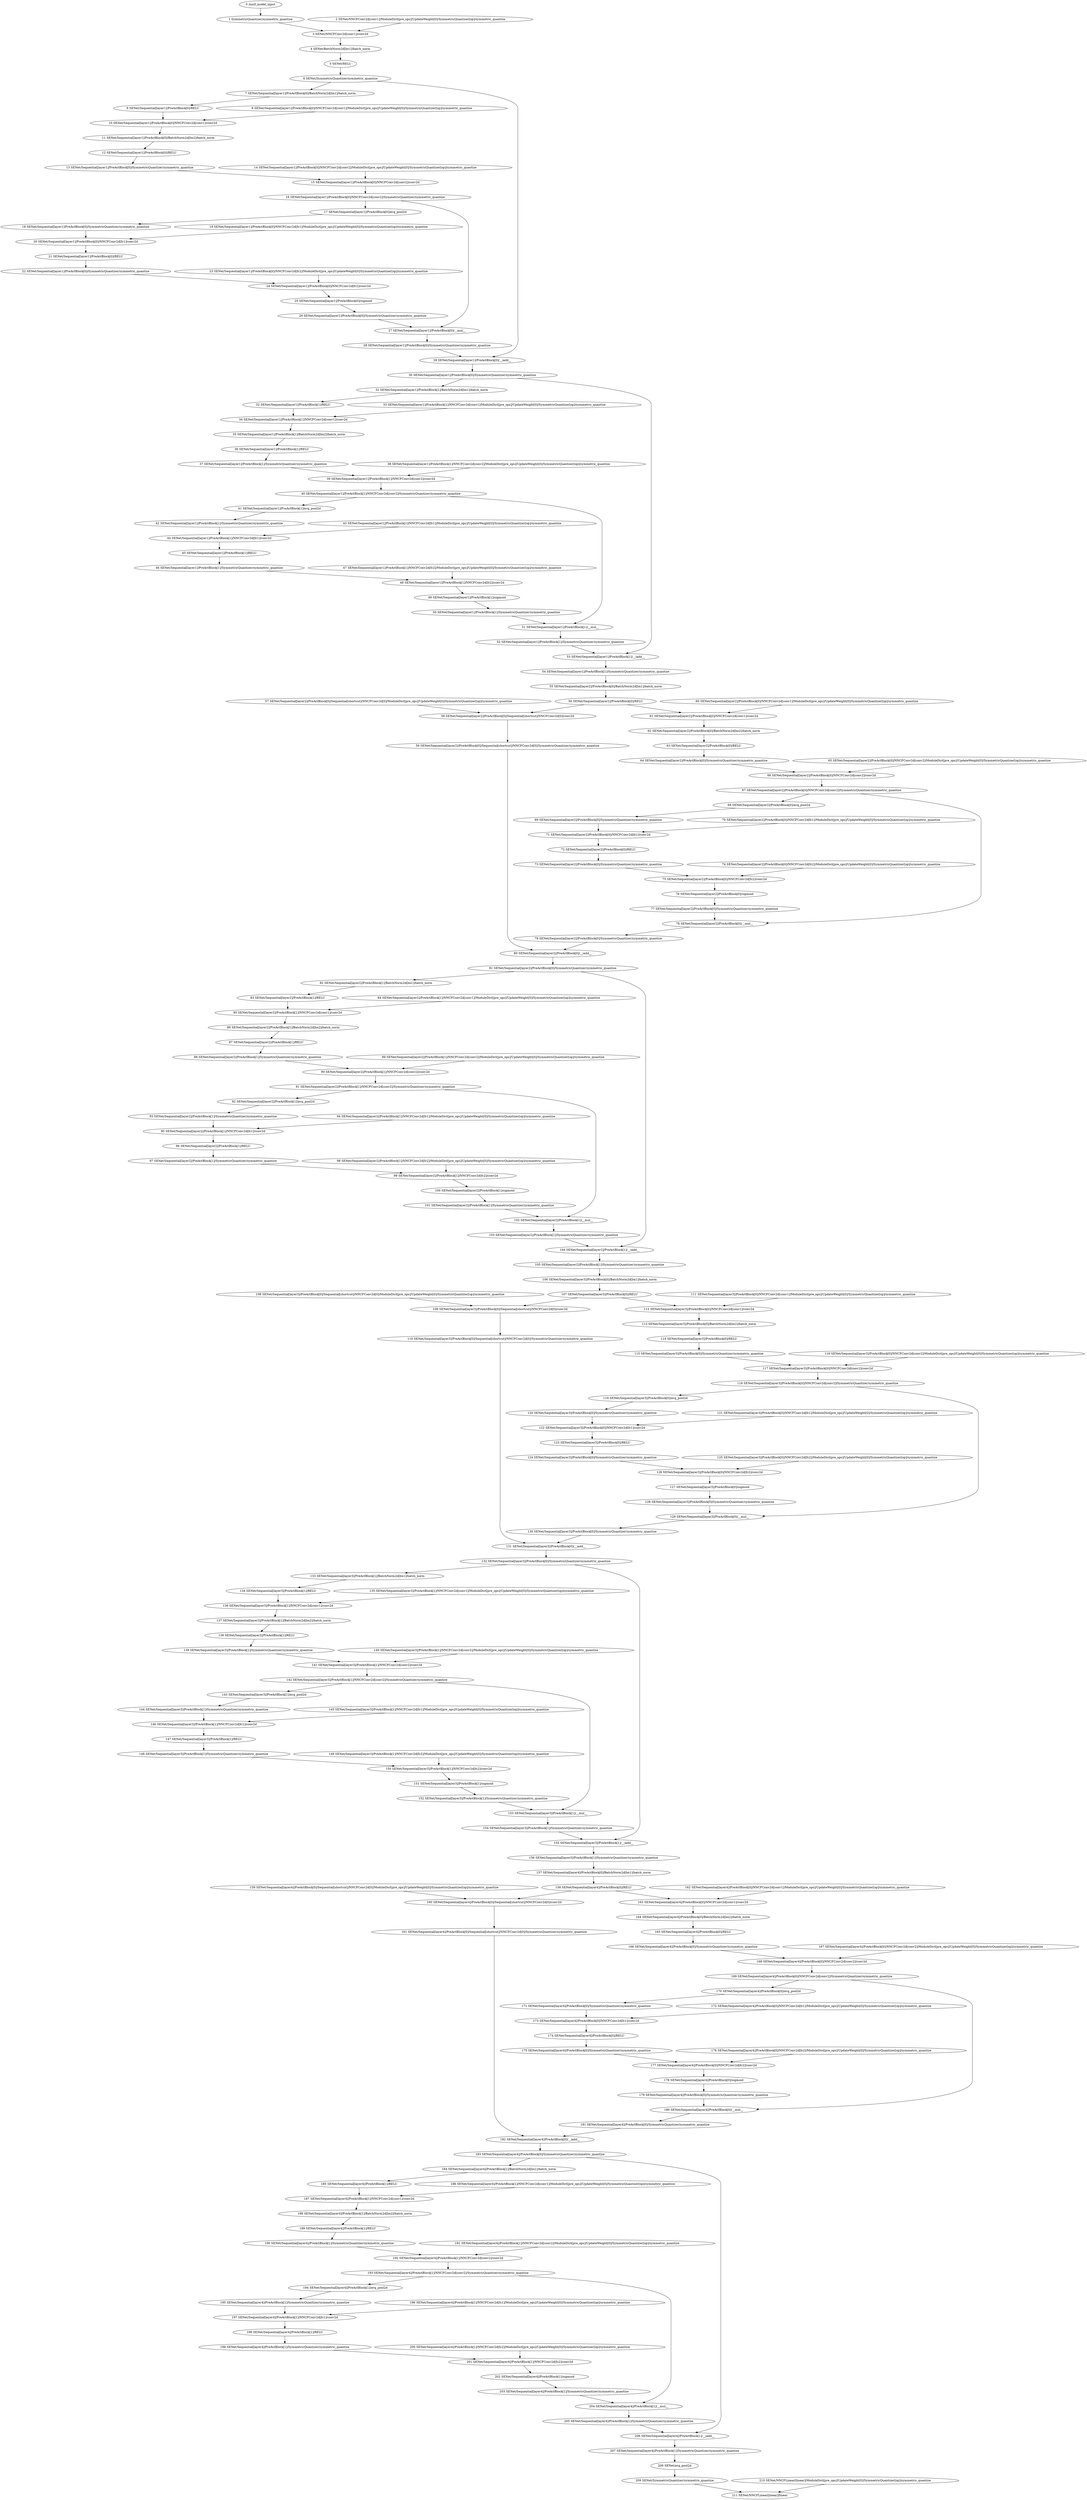strict digraph  {
"0 /nncf_model_input" [id=0, scope="", type=nncf_model_input];
"1 SymmetricQuantizer/symmetric_quantize" [id=1, scope=SymmetricQuantizer, type=symmetric_quantize];
"2 SENet/NNCFConv2d[conv1]/ModuleDict[pre_ops]/UpdateWeight[0]/SymmetricQuantizer[op]/symmetric_quantize" [id=2, scope="SENet/NNCFConv2d[conv1]/ModuleDict[pre_ops]/UpdateWeight[0]/SymmetricQuantizer[op]", type=symmetric_quantize];
"3 SENet/NNCFConv2d[conv1]/conv2d" [id=3, scope="SENet/NNCFConv2d[conv1]", type=conv2d];
"4 SENet/BatchNorm2d[bn1]/batch_norm" [id=4, scope="SENet/BatchNorm2d[bn1]", type=batch_norm];
"5 SENet/RELU" [id=5, scope=SENet, type=RELU];
"6 SENet/SymmetricQuantizer/symmetric_quantize" [id=6, scope="SENet/SymmetricQuantizer", type=symmetric_quantize];
"7 SENet/Sequential[layer1]/PreActBlock[0]/BatchNorm2d[bn1]/batch_norm" [id=7, scope="SENet/Sequential[layer1]/PreActBlock[0]/BatchNorm2d[bn1]", type=batch_norm];
"8 SENet/Sequential[layer1]/PreActBlock[0]/RELU" [id=8, scope="SENet/Sequential[layer1]/PreActBlock[0]", type=RELU];
"9 SENet/Sequential[layer1]/PreActBlock[0]/NNCFConv2d[conv1]/ModuleDict[pre_ops]/UpdateWeight[0]/SymmetricQuantizer[op]/symmetric_quantize" [id=9, scope="SENet/Sequential[layer1]/PreActBlock[0]/NNCFConv2d[conv1]/ModuleDict[pre_ops]/UpdateWeight[0]/SymmetricQuantizer[op]", type=symmetric_quantize];
"10 SENet/Sequential[layer1]/PreActBlock[0]/NNCFConv2d[conv1]/conv2d" [id=10, scope="SENet/Sequential[layer1]/PreActBlock[0]/NNCFConv2d[conv1]", type=conv2d];
"11 SENet/Sequential[layer1]/PreActBlock[0]/BatchNorm2d[bn2]/batch_norm" [id=11, scope="SENet/Sequential[layer1]/PreActBlock[0]/BatchNorm2d[bn2]", type=batch_norm];
"12 SENet/Sequential[layer1]/PreActBlock[0]/RELU" [id=12, scope="SENet/Sequential[layer1]/PreActBlock[0]", type=RELU];
"13 SENet/Sequential[layer1]/PreActBlock[0]/SymmetricQuantizer/symmetric_quantize" [id=13, scope="SENet/Sequential[layer1]/PreActBlock[0]/SymmetricQuantizer", type=symmetric_quantize];
"14 SENet/Sequential[layer1]/PreActBlock[0]/NNCFConv2d[conv2]/ModuleDict[pre_ops]/UpdateWeight[0]/SymmetricQuantizer[op]/symmetric_quantize" [id=14, scope="SENet/Sequential[layer1]/PreActBlock[0]/NNCFConv2d[conv2]/ModuleDict[pre_ops]/UpdateWeight[0]/SymmetricQuantizer[op]", type=symmetric_quantize];
"15 SENet/Sequential[layer1]/PreActBlock[0]/NNCFConv2d[conv2]/conv2d" [id=15, scope="SENet/Sequential[layer1]/PreActBlock[0]/NNCFConv2d[conv2]", type=conv2d];
"16 SENet/Sequential[layer1]/PreActBlock[0]/NNCFConv2d[conv2]/SymmetricQuantizer/symmetric_quantize" [id=16, scope="SENet/Sequential[layer1]/PreActBlock[0]/NNCFConv2d[conv2]/SymmetricQuantizer", type=symmetric_quantize];
"17 SENet/Sequential[layer1]/PreActBlock[0]/avg_pool2d" [id=17, scope="SENet/Sequential[layer1]/PreActBlock[0]", type=avg_pool2d];
"18 SENet/Sequential[layer1]/PreActBlock[0]/SymmetricQuantizer/symmetric_quantize" [id=18, scope="SENet/Sequential[layer1]/PreActBlock[0]/SymmetricQuantizer", type=symmetric_quantize];
"19 SENet/Sequential[layer1]/PreActBlock[0]/NNCFConv2d[fc1]/ModuleDict[pre_ops]/UpdateWeight[0]/SymmetricQuantizer[op]/symmetric_quantize" [id=19, scope="SENet/Sequential[layer1]/PreActBlock[0]/NNCFConv2d[fc1]/ModuleDict[pre_ops]/UpdateWeight[0]/SymmetricQuantizer[op]", type=symmetric_quantize];
"20 SENet/Sequential[layer1]/PreActBlock[0]/NNCFConv2d[fc1]/conv2d" [id=20, scope="SENet/Sequential[layer1]/PreActBlock[0]/NNCFConv2d[fc1]", type=conv2d];
"21 SENet/Sequential[layer1]/PreActBlock[0]/RELU" [id=21, scope="SENet/Sequential[layer1]/PreActBlock[0]", type=RELU];
"22 SENet/Sequential[layer1]/PreActBlock[0]/SymmetricQuantizer/symmetric_quantize" [id=22, scope="SENet/Sequential[layer1]/PreActBlock[0]/SymmetricQuantizer", type=symmetric_quantize];
"23 SENet/Sequential[layer1]/PreActBlock[0]/NNCFConv2d[fc2]/ModuleDict[pre_ops]/UpdateWeight[0]/SymmetricQuantizer[op]/symmetric_quantize" [id=23, scope="SENet/Sequential[layer1]/PreActBlock[0]/NNCFConv2d[fc2]/ModuleDict[pre_ops]/UpdateWeight[0]/SymmetricQuantizer[op]", type=symmetric_quantize];
"24 SENet/Sequential[layer1]/PreActBlock[0]/NNCFConv2d[fc2]/conv2d" [id=24, scope="SENet/Sequential[layer1]/PreActBlock[0]/NNCFConv2d[fc2]", type=conv2d];
"25 SENet/Sequential[layer1]/PreActBlock[0]/sigmoid" [id=25, scope="SENet/Sequential[layer1]/PreActBlock[0]", type=sigmoid];
"26 SENet/Sequential[layer1]/PreActBlock[0]/SymmetricQuantizer/symmetric_quantize" [id=26, scope="SENet/Sequential[layer1]/PreActBlock[0]/SymmetricQuantizer", type=symmetric_quantize];
"27 SENet/Sequential[layer1]/PreActBlock[0]/__mul__" [id=27, scope="SENet/Sequential[layer1]/PreActBlock[0]", type=__mul__];
"28 SENet/Sequential[layer1]/PreActBlock[0]/SymmetricQuantizer/symmetric_quantize" [id=28, scope="SENet/Sequential[layer1]/PreActBlock[0]/SymmetricQuantizer", type=symmetric_quantize];
"29 SENet/Sequential[layer1]/PreActBlock[0]/__iadd__" [id=29, scope="SENet/Sequential[layer1]/PreActBlock[0]", type=__iadd__];
"30 SENet/Sequential[layer1]/PreActBlock[0]/SymmetricQuantizer/symmetric_quantize" [id=30, scope="SENet/Sequential[layer1]/PreActBlock[0]/SymmetricQuantizer", type=symmetric_quantize];
"31 SENet/Sequential[layer1]/PreActBlock[1]/BatchNorm2d[bn1]/batch_norm" [id=31, scope="SENet/Sequential[layer1]/PreActBlock[1]/BatchNorm2d[bn1]", type=batch_norm];
"32 SENet/Sequential[layer1]/PreActBlock[1]/RELU" [id=32, scope="SENet/Sequential[layer1]/PreActBlock[1]", type=RELU];
"33 SENet/Sequential[layer1]/PreActBlock[1]/NNCFConv2d[conv1]/ModuleDict[pre_ops]/UpdateWeight[0]/SymmetricQuantizer[op]/symmetric_quantize" [id=33, scope="SENet/Sequential[layer1]/PreActBlock[1]/NNCFConv2d[conv1]/ModuleDict[pre_ops]/UpdateWeight[0]/SymmetricQuantizer[op]", type=symmetric_quantize];
"34 SENet/Sequential[layer1]/PreActBlock[1]/NNCFConv2d[conv1]/conv2d" [id=34, scope="SENet/Sequential[layer1]/PreActBlock[1]/NNCFConv2d[conv1]", type=conv2d];
"35 SENet/Sequential[layer1]/PreActBlock[1]/BatchNorm2d[bn2]/batch_norm" [id=35, scope="SENet/Sequential[layer1]/PreActBlock[1]/BatchNorm2d[bn2]", type=batch_norm];
"36 SENet/Sequential[layer1]/PreActBlock[1]/RELU" [id=36, scope="SENet/Sequential[layer1]/PreActBlock[1]", type=RELU];
"37 SENet/Sequential[layer1]/PreActBlock[1]/SymmetricQuantizer/symmetric_quantize" [id=37, scope="SENet/Sequential[layer1]/PreActBlock[1]/SymmetricQuantizer", type=symmetric_quantize];
"38 SENet/Sequential[layer1]/PreActBlock[1]/NNCFConv2d[conv2]/ModuleDict[pre_ops]/UpdateWeight[0]/SymmetricQuantizer[op]/symmetric_quantize" [id=38, scope="SENet/Sequential[layer1]/PreActBlock[1]/NNCFConv2d[conv2]/ModuleDict[pre_ops]/UpdateWeight[0]/SymmetricQuantizer[op]", type=symmetric_quantize];
"39 SENet/Sequential[layer1]/PreActBlock[1]/NNCFConv2d[conv2]/conv2d" [id=39, scope="SENet/Sequential[layer1]/PreActBlock[1]/NNCFConv2d[conv2]", type=conv2d];
"40 SENet/Sequential[layer1]/PreActBlock[1]/NNCFConv2d[conv2]/SymmetricQuantizer/symmetric_quantize" [id=40, scope="SENet/Sequential[layer1]/PreActBlock[1]/NNCFConv2d[conv2]/SymmetricQuantizer", type=symmetric_quantize];
"41 SENet/Sequential[layer1]/PreActBlock[1]/avg_pool2d" [id=41, scope="SENet/Sequential[layer1]/PreActBlock[1]", type=avg_pool2d];
"42 SENet/Sequential[layer1]/PreActBlock[1]/SymmetricQuantizer/symmetric_quantize" [id=42, scope="SENet/Sequential[layer1]/PreActBlock[1]/SymmetricQuantizer", type=symmetric_quantize];
"43 SENet/Sequential[layer1]/PreActBlock[1]/NNCFConv2d[fc1]/ModuleDict[pre_ops]/UpdateWeight[0]/SymmetricQuantizer[op]/symmetric_quantize" [id=43, scope="SENet/Sequential[layer1]/PreActBlock[1]/NNCFConv2d[fc1]/ModuleDict[pre_ops]/UpdateWeight[0]/SymmetricQuantizer[op]", type=symmetric_quantize];
"44 SENet/Sequential[layer1]/PreActBlock[1]/NNCFConv2d[fc1]/conv2d" [id=44, scope="SENet/Sequential[layer1]/PreActBlock[1]/NNCFConv2d[fc1]", type=conv2d];
"45 SENet/Sequential[layer1]/PreActBlock[1]/RELU" [id=45, scope="SENet/Sequential[layer1]/PreActBlock[1]", type=RELU];
"46 SENet/Sequential[layer1]/PreActBlock[1]/SymmetricQuantizer/symmetric_quantize" [id=46, scope="SENet/Sequential[layer1]/PreActBlock[1]/SymmetricQuantizer", type=symmetric_quantize];
"47 SENet/Sequential[layer1]/PreActBlock[1]/NNCFConv2d[fc2]/ModuleDict[pre_ops]/UpdateWeight[0]/SymmetricQuantizer[op]/symmetric_quantize" [id=47, scope="SENet/Sequential[layer1]/PreActBlock[1]/NNCFConv2d[fc2]/ModuleDict[pre_ops]/UpdateWeight[0]/SymmetricQuantizer[op]", type=symmetric_quantize];
"48 SENet/Sequential[layer1]/PreActBlock[1]/NNCFConv2d[fc2]/conv2d" [id=48, scope="SENet/Sequential[layer1]/PreActBlock[1]/NNCFConv2d[fc2]", type=conv2d];
"49 SENet/Sequential[layer1]/PreActBlock[1]/sigmoid" [id=49, scope="SENet/Sequential[layer1]/PreActBlock[1]", type=sigmoid];
"50 SENet/Sequential[layer1]/PreActBlock[1]/SymmetricQuantizer/symmetric_quantize" [id=50, scope="SENet/Sequential[layer1]/PreActBlock[1]/SymmetricQuantizer", type=symmetric_quantize];
"51 SENet/Sequential[layer1]/PreActBlock[1]/__mul__" [id=51, scope="SENet/Sequential[layer1]/PreActBlock[1]", type=__mul__];
"52 SENet/Sequential[layer1]/PreActBlock[1]/SymmetricQuantizer/symmetric_quantize" [id=52, scope="SENet/Sequential[layer1]/PreActBlock[1]/SymmetricQuantizer", type=symmetric_quantize];
"53 SENet/Sequential[layer1]/PreActBlock[1]/__iadd__" [id=53, scope="SENet/Sequential[layer1]/PreActBlock[1]", type=__iadd__];
"54 SENet/Sequential[layer1]/PreActBlock[1]/SymmetricQuantizer/symmetric_quantize" [id=54, scope="SENet/Sequential[layer1]/PreActBlock[1]/SymmetricQuantizer", type=symmetric_quantize];
"55 SENet/Sequential[layer2]/PreActBlock[0]/BatchNorm2d[bn1]/batch_norm" [id=55, scope="SENet/Sequential[layer2]/PreActBlock[0]/BatchNorm2d[bn1]", type=batch_norm];
"56 SENet/Sequential[layer2]/PreActBlock[0]/RELU" [id=56, scope="SENet/Sequential[layer2]/PreActBlock[0]", type=RELU];
"57 SENet/Sequential[layer2]/PreActBlock[0]/Sequential[shortcut]/NNCFConv2d[0]/ModuleDict[pre_ops]/UpdateWeight[0]/SymmetricQuantizer[op]/symmetric_quantize" [id=57, scope="SENet/Sequential[layer2]/PreActBlock[0]/Sequential[shortcut]/NNCFConv2d[0]/ModuleDict[pre_ops]/UpdateWeight[0]/SymmetricQuantizer[op]", type=symmetric_quantize];
"58 SENet/Sequential[layer2]/PreActBlock[0]/Sequential[shortcut]/NNCFConv2d[0]/conv2d" [id=58, scope="SENet/Sequential[layer2]/PreActBlock[0]/Sequential[shortcut]/NNCFConv2d[0]", type=conv2d];
"59 SENet/Sequential[layer2]/PreActBlock[0]/Sequential[shortcut]/NNCFConv2d[0]/SymmetricQuantizer/symmetric_quantize" [id=59, scope="SENet/Sequential[layer2]/PreActBlock[0]/Sequential[shortcut]/NNCFConv2d[0]/SymmetricQuantizer", type=symmetric_quantize];
"60 SENet/Sequential[layer2]/PreActBlock[0]/NNCFConv2d[conv1]/ModuleDict[pre_ops]/UpdateWeight[0]/SymmetricQuantizer[op]/symmetric_quantize" [id=60, scope="SENet/Sequential[layer2]/PreActBlock[0]/NNCFConv2d[conv1]/ModuleDict[pre_ops]/UpdateWeight[0]/SymmetricQuantizer[op]", type=symmetric_quantize];
"61 SENet/Sequential[layer2]/PreActBlock[0]/NNCFConv2d[conv1]/conv2d" [id=61, scope="SENet/Sequential[layer2]/PreActBlock[0]/NNCFConv2d[conv1]", type=conv2d];
"62 SENet/Sequential[layer2]/PreActBlock[0]/BatchNorm2d[bn2]/batch_norm" [id=62, scope="SENet/Sequential[layer2]/PreActBlock[0]/BatchNorm2d[bn2]", type=batch_norm];
"63 SENet/Sequential[layer2]/PreActBlock[0]/RELU" [id=63, scope="SENet/Sequential[layer2]/PreActBlock[0]", type=RELU];
"64 SENet/Sequential[layer2]/PreActBlock[0]/SymmetricQuantizer/symmetric_quantize" [id=64, scope="SENet/Sequential[layer2]/PreActBlock[0]/SymmetricQuantizer", type=symmetric_quantize];
"65 SENet/Sequential[layer2]/PreActBlock[0]/NNCFConv2d[conv2]/ModuleDict[pre_ops]/UpdateWeight[0]/SymmetricQuantizer[op]/symmetric_quantize" [id=65, scope="SENet/Sequential[layer2]/PreActBlock[0]/NNCFConv2d[conv2]/ModuleDict[pre_ops]/UpdateWeight[0]/SymmetricQuantizer[op]", type=symmetric_quantize];
"66 SENet/Sequential[layer2]/PreActBlock[0]/NNCFConv2d[conv2]/conv2d" [id=66, scope="SENet/Sequential[layer2]/PreActBlock[0]/NNCFConv2d[conv2]", type=conv2d];
"67 SENet/Sequential[layer2]/PreActBlock[0]/NNCFConv2d[conv2]/SymmetricQuantizer/symmetric_quantize" [id=67, scope="SENet/Sequential[layer2]/PreActBlock[0]/NNCFConv2d[conv2]/SymmetricQuantizer", type=symmetric_quantize];
"68 SENet/Sequential[layer2]/PreActBlock[0]/avg_pool2d" [id=68, scope="SENet/Sequential[layer2]/PreActBlock[0]", type=avg_pool2d];
"69 SENet/Sequential[layer2]/PreActBlock[0]/SymmetricQuantizer/symmetric_quantize" [id=69, scope="SENet/Sequential[layer2]/PreActBlock[0]/SymmetricQuantizer", type=symmetric_quantize];
"70 SENet/Sequential[layer2]/PreActBlock[0]/NNCFConv2d[fc1]/ModuleDict[pre_ops]/UpdateWeight[0]/SymmetricQuantizer[op]/symmetric_quantize" [id=70, scope="SENet/Sequential[layer2]/PreActBlock[0]/NNCFConv2d[fc1]/ModuleDict[pre_ops]/UpdateWeight[0]/SymmetricQuantizer[op]", type=symmetric_quantize];
"71 SENet/Sequential[layer2]/PreActBlock[0]/NNCFConv2d[fc1]/conv2d" [id=71, scope="SENet/Sequential[layer2]/PreActBlock[0]/NNCFConv2d[fc1]", type=conv2d];
"72 SENet/Sequential[layer2]/PreActBlock[0]/RELU" [id=72, scope="SENet/Sequential[layer2]/PreActBlock[0]", type=RELU];
"73 SENet/Sequential[layer2]/PreActBlock[0]/SymmetricQuantizer/symmetric_quantize" [id=73, scope="SENet/Sequential[layer2]/PreActBlock[0]/SymmetricQuantizer", type=symmetric_quantize];
"74 SENet/Sequential[layer2]/PreActBlock[0]/NNCFConv2d[fc2]/ModuleDict[pre_ops]/UpdateWeight[0]/SymmetricQuantizer[op]/symmetric_quantize" [id=74, scope="SENet/Sequential[layer2]/PreActBlock[0]/NNCFConv2d[fc2]/ModuleDict[pre_ops]/UpdateWeight[0]/SymmetricQuantizer[op]", type=symmetric_quantize];
"75 SENet/Sequential[layer2]/PreActBlock[0]/NNCFConv2d[fc2]/conv2d" [id=75, scope="SENet/Sequential[layer2]/PreActBlock[0]/NNCFConv2d[fc2]", type=conv2d];
"76 SENet/Sequential[layer2]/PreActBlock[0]/sigmoid" [id=76, scope="SENet/Sequential[layer2]/PreActBlock[0]", type=sigmoid];
"77 SENet/Sequential[layer2]/PreActBlock[0]/SymmetricQuantizer/symmetric_quantize" [id=77, scope="SENet/Sequential[layer2]/PreActBlock[0]/SymmetricQuantizer", type=symmetric_quantize];
"78 SENet/Sequential[layer2]/PreActBlock[0]/__mul__" [id=78, scope="SENet/Sequential[layer2]/PreActBlock[0]", type=__mul__];
"79 SENet/Sequential[layer2]/PreActBlock[0]/SymmetricQuantizer/symmetric_quantize" [id=79, scope="SENet/Sequential[layer2]/PreActBlock[0]/SymmetricQuantizer", type=symmetric_quantize];
"80 SENet/Sequential[layer2]/PreActBlock[0]/__iadd__" [id=80, scope="SENet/Sequential[layer2]/PreActBlock[0]", type=__iadd__];
"81 SENet/Sequential[layer2]/PreActBlock[0]/SymmetricQuantizer/symmetric_quantize" [id=81, scope="SENet/Sequential[layer2]/PreActBlock[0]/SymmetricQuantizer", type=symmetric_quantize];
"82 SENet/Sequential[layer2]/PreActBlock[1]/BatchNorm2d[bn1]/batch_norm" [id=82, scope="SENet/Sequential[layer2]/PreActBlock[1]/BatchNorm2d[bn1]", type=batch_norm];
"83 SENet/Sequential[layer2]/PreActBlock[1]/RELU" [id=83, scope="SENet/Sequential[layer2]/PreActBlock[1]", type=RELU];
"84 SENet/Sequential[layer2]/PreActBlock[1]/NNCFConv2d[conv1]/ModuleDict[pre_ops]/UpdateWeight[0]/SymmetricQuantizer[op]/symmetric_quantize" [id=84, scope="SENet/Sequential[layer2]/PreActBlock[1]/NNCFConv2d[conv1]/ModuleDict[pre_ops]/UpdateWeight[0]/SymmetricQuantizer[op]", type=symmetric_quantize];
"85 SENet/Sequential[layer2]/PreActBlock[1]/NNCFConv2d[conv1]/conv2d" [id=85, scope="SENet/Sequential[layer2]/PreActBlock[1]/NNCFConv2d[conv1]", type=conv2d];
"86 SENet/Sequential[layer2]/PreActBlock[1]/BatchNorm2d[bn2]/batch_norm" [id=86, scope="SENet/Sequential[layer2]/PreActBlock[1]/BatchNorm2d[bn2]", type=batch_norm];
"87 SENet/Sequential[layer2]/PreActBlock[1]/RELU" [id=87, scope="SENet/Sequential[layer2]/PreActBlock[1]", type=RELU];
"88 SENet/Sequential[layer2]/PreActBlock[1]/SymmetricQuantizer/symmetric_quantize" [id=88, scope="SENet/Sequential[layer2]/PreActBlock[1]/SymmetricQuantizer", type=symmetric_quantize];
"89 SENet/Sequential[layer2]/PreActBlock[1]/NNCFConv2d[conv2]/ModuleDict[pre_ops]/UpdateWeight[0]/SymmetricQuantizer[op]/symmetric_quantize" [id=89, scope="SENet/Sequential[layer2]/PreActBlock[1]/NNCFConv2d[conv2]/ModuleDict[pre_ops]/UpdateWeight[0]/SymmetricQuantizer[op]", type=symmetric_quantize];
"90 SENet/Sequential[layer2]/PreActBlock[1]/NNCFConv2d[conv2]/conv2d" [id=90, scope="SENet/Sequential[layer2]/PreActBlock[1]/NNCFConv2d[conv2]", type=conv2d];
"91 SENet/Sequential[layer2]/PreActBlock[1]/NNCFConv2d[conv2]/SymmetricQuantizer/symmetric_quantize" [id=91, scope="SENet/Sequential[layer2]/PreActBlock[1]/NNCFConv2d[conv2]/SymmetricQuantizer", type=symmetric_quantize];
"92 SENet/Sequential[layer2]/PreActBlock[1]/avg_pool2d" [id=92, scope="SENet/Sequential[layer2]/PreActBlock[1]", type=avg_pool2d];
"93 SENet/Sequential[layer2]/PreActBlock[1]/SymmetricQuantizer/symmetric_quantize" [id=93, scope="SENet/Sequential[layer2]/PreActBlock[1]/SymmetricQuantizer", type=symmetric_quantize];
"94 SENet/Sequential[layer2]/PreActBlock[1]/NNCFConv2d[fc1]/ModuleDict[pre_ops]/UpdateWeight[0]/SymmetricQuantizer[op]/symmetric_quantize" [id=94, scope="SENet/Sequential[layer2]/PreActBlock[1]/NNCFConv2d[fc1]/ModuleDict[pre_ops]/UpdateWeight[0]/SymmetricQuantizer[op]", type=symmetric_quantize];
"95 SENet/Sequential[layer2]/PreActBlock[1]/NNCFConv2d[fc1]/conv2d" [id=95, scope="SENet/Sequential[layer2]/PreActBlock[1]/NNCFConv2d[fc1]", type=conv2d];
"96 SENet/Sequential[layer2]/PreActBlock[1]/RELU" [id=96, scope="SENet/Sequential[layer2]/PreActBlock[1]", type=RELU];
"97 SENet/Sequential[layer2]/PreActBlock[1]/SymmetricQuantizer/symmetric_quantize" [id=97, scope="SENet/Sequential[layer2]/PreActBlock[1]/SymmetricQuantizer", type=symmetric_quantize];
"98 SENet/Sequential[layer2]/PreActBlock[1]/NNCFConv2d[fc2]/ModuleDict[pre_ops]/UpdateWeight[0]/SymmetricQuantizer[op]/symmetric_quantize" [id=98, scope="SENet/Sequential[layer2]/PreActBlock[1]/NNCFConv2d[fc2]/ModuleDict[pre_ops]/UpdateWeight[0]/SymmetricQuantizer[op]", type=symmetric_quantize];
"99 SENet/Sequential[layer2]/PreActBlock[1]/NNCFConv2d[fc2]/conv2d" [id=99, scope="SENet/Sequential[layer2]/PreActBlock[1]/NNCFConv2d[fc2]", type=conv2d];
"100 SENet/Sequential[layer2]/PreActBlock[1]/sigmoid" [id=100, scope="SENet/Sequential[layer2]/PreActBlock[1]", type=sigmoid];
"101 SENet/Sequential[layer2]/PreActBlock[1]/SymmetricQuantizer/symmetric_quantize" [id=101, scope="SENet/Sequential[layer2]/PreActBlock[1]/SymmetricQuantizer", type=symmetric_quantize];
"102 SENet/Sequential[layer2]/PreActBlock[1]/__mul__" [id=102, scope="SENet/Sequential[layer2]/PreActBlock[1]", type=__mul__];
"103 SENet/Sequential[layer2]/PreActBlock[1]/SymmetricQuantizer/symmetric_quantize" [id=103, scope="SENet/Sequential[layer2]/PreActBlock[1]/SymmetricQuantizer", type=symmetric_quantize];
"104 SENet/Sequential[layer2]/PreActBlock[1]/__iadd__" [id=104, scope="SENet/Sequential[layer2]/PreActBlock[1]", type=__iadd__];
"105 SENet/Sequential[layer2]/PreActBlock[1]/SymmetricQuantizer/symmetric_quantize" [id=105, scope="SENet/Sequential[layer2]/PreActBlock[1]/SymmetricQuantizer", type=symmetric_quantize];
"106 SENet/Sequential[layer3]/PreActBlock[0]/BatchNorm2d[bn1]/batch_norm" [id=106, scope="SENet/Sequential[layer3]/PreActBlock[0]/BatchNorm2d[bn1]", type=batch_norm];
"107 SENet/Sequential[layer3]/PreActBlock[0]/RELU" [id=107, scope="SENet/Sequential[layer3]/PreActBlock[0]", type=RELU];
"108 SENet/Sequential[layer3]/PreActBlock[0]/Sequential[shortcut]/NNCFConv2d[0]/ModuleDict[pre_ops]/UpdateWeight[0]/SymmetricQuantizer[op]/symmetric_quantize" [id=108, scope="SENet/Sequential[layer3]/PreActBlock[0]/Sequential[shortcut]/NNCFConv2d[0]/ModuleDict[pre_ops]/UpdateWeight[0]/SymmetricQuantizer[op]", type=symmetric_quantize];
"109 SENet/Sequential[layer3]/PreActBlock[0]/Sequential[shortcut]/NNCFConv2d[0]/conv2d" [id=109, scope="SENet/Sequential[layer3]/PreActBlock[0]/Sequential[shortcut]/NNCFConv2d[0]", type=conv2d];
"110 SENet/Sequential[layer3]/PreActBlock[0]/Sequential[shortcut]/NNCFConv2d[0]/SymmetricQuantizer/symmetric_quantize" [id=110, scope="SENet/Sequential[layer3]/PreActBlock[0]/Sequential[shortcut]/NNCFConv2d[0]/SymmetricQuantizer", type=symmetric_quantize];
"111 SENet/Sequential[layer3]/PreActBlock[0]/NNCFConv2d[conv1]/ModuleDict[pre_ops]/UpdateWeight[0]/SymmetricQuantizer[op]/symmetric_quantize" [id=111, scope="SENet/Sequential[layer3]/PreActBlock[0]/NNCFConv2d[conv1]/ModuleDict[pre_ops]/UpdateWeight[0]/SymmetricQuantizer[op]", type=symmetric_quantize];
"112 SENet/Sequential[layer3]/PreActBlock[0]/NNCFConv2d[conv1]/conv2d" [id=112, scope="SENet/Sequential[layer3]/PreActBlock[0]/NNCFConv2d[conv1]", type=conv2d];
"113 SENet/Sequential[layer3]/PreActBlock[0]/BatchNorm2d[bn2]/batch_norm" [id=113, scope="SENet/Sequential[layer3]/PreActBlock[0]/BatchNorm2d[bn2]", type=batch_norm];
"114 SENet/Sequential[layer3]/PreActBlock[0]/RELU" [id=114, scope="SENet/Sequential[layer3]/PreActBlock[0]", type=RELU];
"115 SENet/Sequential[layer3]/PreActBlock[0]/SymmetricQuantizer/symmetric_quantize" [id=115, scope="SENet/Sequential[layer3]/PreActBlock[0]/SymmetricQuantizer", type=symmetric_quantize];
"116 SENet/Sequential[layer3]/PreActBlock[0]/NNCFConv2d[conv2]/ModuleDict[pre_ops]/UpdateWeight[0]/SymmetricQuantizer[op]/symmetric_quantize" [id=116, scope="SENet/Sequential[layer3]/PreActBlock[0]/NNCFConv2d[conv2]/ModuleDict[pre_ops]/UpdateWeight[0]/SymmetricQuantizer[op]", type=symmetric_quantize];
"117 SENet/Sequential[layer3]/PreActBlock[0]/NNCFConv2d[conv2]/conv2d" [id=117, scope="SENet/Sequential[layer3]/PreActBlock[0]/NNCFConv2d[conv2]", type=conv2d];
"118 SENet/Sequential[layer3]/PreActBlock[0]/NNCFConv2d[conv2]/SymmetricQuantizer/symmetric_quantize" [id=118, scope="SENet/Sequential[layer3]/PreActBlock[0]/NNCFConv2d[conv2]/SymmetricQuantizer", type=symmetric_quantize];
"119 SENet/Sequential[layer3]/PreActBlock[0]/avg_pool2d" [id=119, scope="SENet/Sequential[layer3]/PreActBlock[0]", type=avg_pool2d];
"120 SENet/Sequential[layer3]/PreActBlock[0]/SymmetricQuantizer/symmetric_quantize" [id=120, scope="SENet/Sequential[layer3]/PreActBlock[0]/SymmetricQuantizer", type=symmetric_quantize];
"121 SENet/Sequential[layer3]/PreActBlock[0]/NNCFConv2d[fc1]/ModuleDict[pre_ops]/UpdateWeight[0]/SymmetricQuantizer[op]/symmetric_quantize" [id=121, scope="SENet/Sequential[layer3]/PreActBlock[0]/NNCFConv2d[fc1]/ModuleDict[pre_ops]/UpdateWeight[0]/SymmetricQuantizer[op]", type=symmetric_quantize];
"122 SENet/Sequential[layer3]/PreActBlock[0]/NNCFConv2d[fc1]/conv2d" [id=122, scope="SENet/Sequential[layer3]/PreActBlock[0]/NNCFConv2d[fc1]", type=conv2d];
"123 SENet/Sequential[layer3]/PreActBlock[0]/RELU" [id=123, scope="SENet/Sequential[layer3]/PreActBlock[0]", type=RELU];
"124 SENet/Sequential[layer3]/PreActBlock[0]/SymmetricQuantizer/symmetric_quantize" [id=124, scope="SENet/Sequential[layer3]/PreActBlock[0]/SymmetricQuantizer", type=symmetric_quantize];
"125 SENet/Sequential[layer3]/PreActBlock[0]/NNCFConv2d[fc2]/ModuleDict[pre_ops]/UpdateWeight[0]/SymmetricQuantizer[op]/symmetric_quantize" [id=125, scope="SENet/Sequential[layer3]/PreActBlock[0]/NNCFConv2d[fc2]/ModuleDict[pre_ops]/UpdateWeight[0]/SymmetricQuantizer[op]", type=symmetric_quantize];
"126 SENet/Sequential[layer3]/PreActBlock[0]/NNCFConv2d[fc2]/conv2d" [id=126, scope="SENet/Sequential[layer3]/PreActBlock[0]/NNCFConv2d[fc2]", type=conv2d];
"127 SENet/Sequential[layer3]/PreActBlock[0]/sigmoid" [id=127, scope="SENet/Sequential[layer3]/PreActBlock[0]", type=sigmoid];
"128 SENet/Sequential[layer3]/PreActBlock[0]/SymmetricQuantizer/symmetric_quantize" [id=128, scope="SENet/Sequential[layer3]/PreActBlock[0]/SymmetricQuantizer", type=symmetric_quantize];
"129 SENet/Sequential[layer3]/PreActBlock[0]/__mul__" [id=129, scope="SENet/Sequential[layer3]/PreActBlock[0]", type=__mul__];
"130 SENet/Sequential[layer3]/PreActBlock[0]/SymmetricQuantizer/symmetric_quantize" [id=130, scope="SENet/Sequential[layer3]/PreActBlock[0]/SymmetricQuantizer", type=symmetric_quantize];
"131 SENet/Sequential[layer3]/PreActBlock[0]/__iadd__" [id=131, scope="SENet/Sequential[layer3]/PreActBlock[0]", type=__iadd__];
"132 SENet/Sequential[layer3]/PreActBlock[0]/SymmetricQuantizer/symmetric_quantize" [id=132, scope="SENet/Sequential[layer3]/PreActBlock[0]/SymmetricQuantizer", type=symmetric_quantize];
"133 SENet/Sequential[layer3]/PreActBlock[1]/BatchNorm2d[bn1]/batch_norm" [id=133, scope="SENet/Sequential[layer3]/PreActBlock[1]/BatchNorm2d[bn1]", type=batch_norm];
"134 SENet/Sequential[layer3]/PreActBlock[1]/RELU" [id=134, scope="SENet/Sequential[layer3]/PreActBlock[1]", type=RELU];
"135 SENet/Sequential[layer3]/PreActBlock[1]/NNCFConv2d[conv1]/ModuleDict[pre_ops]/UpdateWeight[0]/SymmetricQuantizer[op]/symmetric_quantize" [id=135, scope="SENet/Sequential[layer3]/PreActBlock[1]/NNCFConv2d[conv1]/ModuleDict[pre_ops]/UpdateWeight[0]/SymmetricQuantizer[op]", type=symmetric_quantize];
"136 SENet/Sequential[layer3]/PreActBlock[1]/NNCFConv2d[conv1]/conv2d" [id=136, scope="SENet/Sequential[layer3]/PreActBlock[1]/NNCFConv2d[conv1]", type=conv2d];
"137 SENet/Sequential[layer3]/PreActBlock[1]/BatchNorm2d[bn2]/batch_norm" [id=137, scope="SENet/Sequential[layer3]/PreActBlock[1]/BatchNorm2d[bn2]", type=batch_norm];
"138 SENet/Sequential[layer3]/PreActBlock[1]/RELU" [id=138, scope="SENet/Sequential[layer3]/PreActBlock[1]", type=RELU];
"139 SENet/Sequential[layer3]/PreActBlock[1]/SymmetricQuantizer/symmetric_quantize" [id=139, scope="SENet/Sequential[layer3]/PreActBlock[1]/SymmetricQuantizer", type=symmetric_quantize];
"140 SENet/Sequential[layer3]/PreActBlock[1]/NNCFConv2d[conv2]/ModuleDict[pre_ops]/UpdateWeight[0]/SymmetricQuantizer[op]/symmetric_quantize" [id=140, scope="SENet/Sequential[layer3]/PreActBlock[1]/NNCFConv2d[conv2]/ModuleDict[pre_ops]/UpdateWeight[0]/SymmetricQuantizer[op]", type=symmetric_quantize];
"141 SENet/Sequential[layer3]/PreActBlock[1]/NNCFConv2d[conv2]/conv2d" [id=141, scope="SENet/Sequential[layer3]/PreActBlock[1]/NNCFConv2d[conv2]", type=conv2d];
"142 SENet/Sequential[layer3]/PreActBlock[1]/NNCFConv2d[conv2]/SymmetricQuantizer/symmetric_quantize" [id=142, scope="SENet/Sequential[layer3]/PreActBlock[1]/NNCFConv2d[conv2]/SymmetricQuantizer", type=symmetric_quantize];
"143 SENet/Sequential[layer3]/PreActBlock[1]/avg_pool2d" [id=143, scope="SENet/Sequential[layer3]/PreActBlock[1]", type=avg_pool2d];
"144 SENet/Sequential[layer3]/PreActBlock[1]/SymmetricQuantizer/symmetric_quantize" [id=144, scope="SENet/Sequential[layer3]/PreActBlock[1]/SymmetricQuantizer", type=symmetric_quantize];
"145 SENet/Sequential[layer3]/PreActBlock[1]/NNCFConv2d[fc1]/ModuleDict[pre_ops]/UpdateWeight[0]/SymmetricQuantizer[op]/symmetric_quantize" [id=145, scope="SENet/Sequential[layer3]/PreActBlock[1]/NNCFConv2d[fc1]/ModuleDict[pre_ops]/UpdateWeight[0]/SymmetricQuantizer[op]", type=symmetric_quantize];
"146 SENet/Sequential[layer3]/PreActBlock[1]/NNCFConv2d[fc1]/conv2d" [id=146, scope="SENet/Sequential[layer3]/PreActBlock[1]/NNCFConv2d[fc1]", type=conv2d];
"147 SENet/Sequential[layer3]/PreActBlock[1]/RELU" [id=147, scope="SENet/Sequential[layer3]/PreActBlock[1]", type=RELU];
"148 SENet/Sequential[layer3]/PreActBlock[1]/SymmetricQuantizer/symmetric_quantize" [id=148, scope="SENet/Sequential[layer3]/PreActBlock[1]/SymmetricQuantizer", type=symmetric_quantize];
"149 SENet/Sequential[layer3]/PreActBlock[1]/NNCFConv2d[fc2]/ModuleDict[pre_ops]/UpdateWeight[0]/SymmetricQuantizer[op]/symmetric_quantize" [id=149, scope="SENet/Sequential[layer3]/PreActBlock[1]/NNCFConv2d[fc2]/ModuleDict[pre_ops]/UpdateWeight[0]/SymmetricQuantizer[op]", type=symmetric_quantize];
"150 SENet/Sequential[layer3]/PreActBlock[1]/NNCFConv2d[fc2]/conv2d" [id=150, scope="SENet/Sequential[layer3]/PreActBlock[1]/NNCFConv2d[fc2]", type=conv2d];
"151 SENet/Sequential[layer3]/PreActBlock[1]/sigmoid" [id=151, scope="SENet/Sequential[layer3]/PreActBlock[1]", type=sigmoid];
"152 SENet/Sequential[layer3]/PreActBlock[1]/SymmetricQuantizer/symmetric_quantize" [id=152, scope="SENet/Sequential[layer3]/PreActBlock[1]/SymmetricQuantizer", type=symmetric_quantize];
"153 SENet/Sequential[layer3]/PreActBlock[1]/__mul__" [id=153, scope="SENet/Sequential[layer3]/PreActBlock[1]", type=__mul__];
"154 SENet/Sequential[layer3]/PreActBlock[1]/SymmetricQuantizer/symmetric_quantize" [id=154, scope="SENet/Sequential[layer3]/PreActBlock[1]/SymmetricQuantizer", type=symmetric_quantize];
"155 SENet/Sequential[layer3]/PreActBlock[1]/__iadd__" [id=155, scope="SENet/Sequential[layer3]/PreActBlock[1]", type=__iadd__];
"156 SENet/Sequential[layer3]/PreActBlock[1]/SymmetricQuantizer/symmetric_quantize" [id=156, scope="SENet/Sequential[layer3]/PreActBlock[1]/SymmetricQuantizer", type=symmetric_quantize];
"157 SENet/Sequential[layer4]/PreActBlock[0]/BatchNorm2d[bn1]/batch_norm" [id=157, scope="SENet/Sequential[layer4]/PreActBlock[0]/BatchNorm2d[bn1]", type=batch_norm];
"158 SENet/Sequential[layer4]/PreActBlock[0]/RELU" [id=158, scope="SENet/Sequential[layer4]/PreActBlock[0]", type=RELU];
"159 SENet/Sequential[layer4]/PreActBlock[0]/Sequential[shortcut]/NNCFConv2d[0]/ModuleDict[pre_ops]/UpdateWeight[0]/SymmetricQuantizer[op]/symmetric_quantize" [id=159, scope="SENet/Sequential[layer4]/PreActBlock[0]/Sequential[shortcut]/NNCFConv2d[0]/ModuleDict[pre_ops]/UpdateWeight[0]/SymmetricQuantizer[op]", type=symmetric_quantize];
"160 SENet/Sequential[layer4]/PreActBlock[0]/Sequential[shortcut]/NNCFConv2d[0]/conv2d" [id=160, scope="SENet/Sequential[layer4]/PreActBlock[0]/Sequential[shortcut]/NNCFConv2d[0]", type=conv2d];
"161 SENet/Sequential[layer4]/PreActBlock[0]/Sequential[shortcut]/NNCFConv2d[0]/SymmetricQuantizer/symmetric_quantize" [id=161, scope="SENet/Sequential[layer4]/PreActBlock[0]/Sequential[shortcut]/NNCFConv2d[0]/SymmetricQuantizer", type=symmetric_quantize];
"162 SENet/Sequential[layer4]/PreActBlock[0]/NNCFConv2d[conv1]/ModuleDict[pre_ops]/UpdateWeight[0]/SymmetricQuantizer[op]/symmetric_quantize" [id=162, scope="SENet/Sequential[layer4]/PreActBlock[0]/NNCFConv2d[conv1]/ModuleDict[pre_ops]/UpdateWeight[0]/SymmetricQuantizer[op]", type=symmetric_quantize];
"163 SENet/Sequential[layer4]/PreActBlock[0]/NNCFConv2d[conv1]/conv2d" [id=163, scope="SENet/Sequential[layer4]/PreActBlock[0]/NNCFConv2d[conv1]", type=conv2d];
"164 SENet/Sequential[layer4]/PreActBlock[0]/BatchNorm2d[bn2]/batch_norm" [id=164, scope="SENet/Sequential[layer4]/PreActBlock[0]/BatchNorm2d[bn2]", type=batch_norm];
"165 SENet/Sequential[layer4]/PreActBlock[0]/RELU" [id=165, scope="SENet/Sequential[layer4]/PreActBlock[0]", type=RELU];
"166 SENet/Sequential[layer4]/PreActBlock[0]/SymmetricQuantizer/symmetric_quantize" [id=166, scope="SENet/Sequential[layer4]/PreActBlock[0]/SymmetricQuantizer", type=symmetric_quantize];
"167 SENet/Sequential[layer4]/PreActBlock[0]/NNCFConv2d[conv2]/ModuleDict[pre_ops]/UpdateWeight[0]/SymmetricQuantizer[op]/symmetric_quantize" [id=167, scope="SENet/Sequential[layer4]/PreActBlock[0]/NNCFConv2d[conv2]/ModuleDict[pre_ops]/UpdateWeight[0]/SymmetricQuantizer[op]", type=symmetric_quantize];
"168 SENet/Sequential[layer4]/PreActBlock[0]/NNCFConv2d[conv2]/conv2d" [id=168, scope="SENet/Sequential[layer4]/PreActBlock[0]/NNCFConv2d[conv2]", type=conv2d];
"169 SENet/Sequential[layer4]/PreActBlock[0]/NNCFConv2d[conv2]/SymmetricQuantizer/symmetric_quantize" [id=169, scope="SENet/Sequential[layer4]/PreActBlock[0]/NNCFConv2d[conv2]/SymmetricQuantizer", type=symmetric_quantize];
"170 SENet/Sequential[layer4]/PreActBlock[0]/avg_pool2d" [id=170, scope="SENet/Sequential[layer4]/PreActBlock[0]", type=avg_pool2d];
"171 SENet/Sequential[layer4]/PreActBlock[0]/SymmetricQuantizer/symmetric_quantize" [id=171, scope="SENet/Sequential[layer4]/PreActBlock[0]/SymmetricQuantizer", type=symmetric_quantize];
"172 SENet/Sequential[layer4]/PreActBlock[0]/NNCFConv2d[fc1]/ModuleDict[pre_ops]/UpdateWeight[0]/SymmetricQuantizer[op]/symmetric_quantize" [id=172, scope="SENet/Sequential[layer4]/PreActBlock[0]/NNCFConv2d[fc1]/ModuleDict[pre_ops]/UpdateWeight[0]/SymmetricQuantizer[op]", type=symmetric_quantize];
"173 SENet/Sequential[layer4]/PreActBlock[0]/NNCFConv2d[fc1]/conv2d" [id=173, scope="SENet/Sequential[layer4]/PreActBlock[0]/NNCFConv2d[fc1]", type=conv2d];
"174 SENet/Sequential[layer4]/PreActBlock[0]/RELU" [id=174, scope="SENet/Sequential[layer4]/PreActBlock[0]", type=RELU];
"175 SENet/Sequential[layer4]/PreActBlock[0]/SymmetricQuantizer/symmetric_quantize" [id=175, scope="SENet/Sequential[layer4]/PreActBlock[0]/SymmetricQuantizer", type=symmetric_quantize];
"176 SENet/Sequential[layer4]/PreActBlock[0]/NNCFConv2d[fc2]/ModuleDict[pre_ops]/UpdateWeight[0]/SymmetricQuantizer[op]/symmetric_quantize" [id=176, scope="SENet/Sequential[layer4]/PreActBlock[0]/NNCFConv2d[fc2]/ModuleDict[pre_ops]/UpdateWeight[0]/SymmetricQuantizer[op]", type=symmetric_quantize];
"177 SENet/Sequential[layer4]/PreActBlock[0]/NNCFConv2d[fc2]/conv2d" [id=177, scope="SENet/Sequential[layer4]/PreActBlock[0]/NNCFConv2d[fc2]", type=conv2d];
"178 SENet/Sequential[layer4]/PreActBlock[0]/sigmoid" [id=178, scope="SENet/Sequential[layer4]/PreActBlock[0]", type=sigmoid];
"179 SENet/Sequential[layer4]/PreActBlock[0]/SymmetricQuantizer/symmetric_quantize" [id=179, scope="SENet/Sequential[layer4]/PreActBlock[0]/SymmetricQuantizer", type=symmetric_quantize];
"180 SENet/Sequential[layer4]/PreActBlock[0]/__mul__" [id=180, scope="SENet/Sequential[layer4]/PreActBlock[0]", type=__mul__];
"181 SENet/Sequential[layer4]/PreActBlock[0]/SymmetricQuantizer/symmetric_quantize" [id=181, scope="SENet/Sequential[layer4]/PreActBlock[0]/SymmetricQuantizer", type=symmetric_quantize];
"182 SENet/Sequential[layer4]/PreActBlock[0]/__iadd__" [id=182, scope="SENet/Sequential[layer4]/PreActBlock[0]", type=__iadd__];
"183 SENet/Sequential[layer4]/PreActBlock[0]/SymmetricQuantizer/symmetric_quantize" [id=183, scope="SENet/Sequential[layer4]/PreActBlock[0]/SymmetricQuantizer", type=symmetric_quantize];
"184 SENet/Sequential[layer4]/PreActBlock[1]/BatchNorm2d[bn1]/batch_norm" [id=184, scope="SENet/Sequential[layer4]/PreActBlock[1]/BatchNorm2d[bn1]", type=batch_norm];
"185 SENet/Sequential[layer4]/PreActBlock[1]/RELU" [id=185, scope="SENet/Sequential[layer4]/PreActBlock[1]", type=RELU];
"186 SENet/Sequential[layer4]/PreActBlock[1]/NNCFConv2d[conv1]/ModuleDict[pre_ops]/UpdateWeight[0]/SymmetricQuantizer[op]/symmetric_quantize" [id=186, scope="SENet/Sequential[layer4]/PreActBlock[1]/NNCFConv2d[conv1]/ModuleDict[pre_ops]/UpdateWeight[0]/SymmetricQuantizer[op]", type=symmetric_quantize];
"187 SENet/Sequential[layer4]/PreActBlock[1]/NNCFConv2d[conv1]/conv2d" [id=187, scope="SENet/Sequential[layer4]/PreActBlock[1]/NNCFConv2d[conv1]", type=conv2d];
"188 SENet/Sequential[layer4]/PreActBlock[1]/BatchNorm2d[bn2]/batch_norm" [id=188, scope="SENet/Sequential[layer4]/PreActBlock[1]/BatchNorm2d[bn2]", type=batch_norm];
"189 SENet/Sequential[layer4]/PreActBlock[1]/RELU" [id=189, scope="SENet/Sequential[layer4]/PreActBlock[1]", type=RELU];
"190 SENet/Sequential[layer4]/PreActBlock[1]/SymmetricQuantizer/symmetric_quantize" [id=190, scope="SENet/Sequential[layer4]/PreActBlock[1]/SymmetricQuantizer", type=symmetric_quantize];
"191 SENet/Sequential[layer4]/PreActBlock[1]/NNCFConv2d[conv2]/ModuleDict[pre_ops]/UpdateWeight[0]/SymmetricQuantizer[op]/symmetric_quantize" [id=191, scope="SENet/Sequential[layer4]/PreActBlock[1]/NNCFConv2d[conv2]/ModuleDict[pre_ops]/UpdateWeight[0]/SymmetricQuantizer[op]", type=symmetric_quantize];
"192 SENet/Sequential[layer4]/PreActBlock[1]/NNCFConv2d[conv2]/conv2d" [id=192, scope="SENet/Sequential[layer4]/PreActBlock[1]/NNCFConv2d[conv2]", type=conv2d];
"193 SENet/Sequential[layer4]/PreActBlock[1]/NNCFConv2d[conv2]/SymmetricQuantizer/symmetric_quantize" [id=193, scope="SENet/Sequential[layer4]/PreActBlock[1]/NNCFConv2d[conv2]/SymmetricQuantizer", type=symmetric_quantize];
"194 SENet/Sequential[layer4]/PreActBlock[1]/avg_pool2d" [id=194, scope="SENet/Sequential[layer4]/PreActBlock[1]", type=avg_pool2d];
"195 SENet/Sequential[layer4]/PreActBlock[1]/SymmetricQuantizer/symmetric_quantize" [id=195, scope="SENet/Sequential[layer4]/PreActBlock[1]/SymmetricQuantizer", type=symmetric_quantize];
"196 SENet/Sequential[layer4]/PreActBlock[1]/NNCFConv2d[fc1]/ModuleDict[pre_ops]/UpdateWeight[0]/SymmetricQuantizer[op]/symmetric_quantize" [id=196, scope="SENet/Sequential[layer4]/PreActBlock[1]/NNCFConv2d[fc1]/ModuleDict[pre_ops]/UpdateWeight[0]/SymmetricQuantizer[op]", type=symmetric_quantize];
"197 SENet/Sequential[layer4]/PreActBlock[1]/NNCFConv2d[fc1]/conv2d" [id=197, scope="SENet/Sequential[layer4]/PreActBlock[1]/NNCFConv2d[fc1]", type=conv2d];
"198 SENet/Sequential[layer4]/PreActBlock[1]/RELU" [id=198, scope="SENet/Sequential[layer4]/PreActBlock[1]", type=RELU];
"199 SENet/Sequential[layer4]/PreActBlock[1]/SymmetricQuantizer/symmetric_quantize" [id=199, scope="SENet/Sequential[layer4]/PreActBlock[1]/SymmetricQuantizer", type=symmetric_quantize];
"200 SENet/Sequential[layer4]/PreActBlock[1]/NNCFConv2d[fc2]/ModuleDict[pre_ops]/UpdateWeight[0]/SymmetricQuantizer[op]/symmetric_quantize" [id=200, scope="SENet/Sequential[layer4]/PreActBlock[1]/NNCFConv2d[fc2]/ModuleDict[pre_ops]/UpdateWeight[0]/SymmetricQuantizer[op]", type=symmetric_quantize];
"201 SENet/Sequential[layer4]/PreActBlock[1]/NNCFConv2d[fc2]/conv2d" [id=201, scope="SENet/Sequential[layer4]/PreActBlock[1]/NNCFConv2d[fc2]", type=conv2d];
"202 SENet/Sequential[layer4]/PreActBlock[1]/sigmoid" [id=202, scope="SENet/Sequential[layer4]/PreActBlock[1]", type=sigmoid];
"203 SENet/Sequential[layer4]/PreActBlock[1]/SymmetricQuantizer/symmetric_quantize" [id=203, scope="SENet/Sequential[layer4]/PreActBlock[1]/SymmetricQuantizer", type=symmetric_quantize];
"204 SENet/Sequential[layer4]/PreActBlock[1]/__mul__" [id=204, scope="SENet/Sequential[layer4]/PreActBlock[1]", type=__mul__];
"205 SENet/Sequential[layer4]/PreActBlock[1]/SymmetricQuantizer/symmetric_quantize" [id=205, scope="SENet/Sequential[layer4]/PreActBlock[1]/SymmetricQuantizer", type=symmetric_quantize];
"206 SENet/Sequential[layer4]/PreActBlock[1]/__iadd__" [id=206, scope="SENet/Sequential[layer4]/PreActBlock[1]", type=__iadd__];
"207 SENet/Sequential[layer4]/PreActBlock[1]/SymmetricQuantizer/symmetric_quantize" [id=207, scope="SENet/Sequential[layer4]/PreActBlock[1]/SymmetricQuantizer", type=symmetric_quantize];
"208 SENet/avg_pool2d" [id=208, scope=SENet, type=avg_pool2d];
"209 SENet/SymmetricQuantizer/symmetric_quantize" [id=209, scope="SENet/SymmetricQuantizer", type=symmetric_quantize];
"210 SENet/NNCFLinear[linear]/ModuleDict[pre_ops]/UpdateWeight[0]/SymmetricQuantizer[op]/symmetric_quantize" [id=210, scope="SENet/NNCFLinear[linear]/ModuleDict[pre_ops]/UpdateWeight[0]/SymmetricQuantizer[op]", type=symmetric_quantize];
"211 SENet/NNCFLinear[linear]/linear" [id=211, scope="SENet/NNCFLinear[linear]", type=linear];
"0 /nncf_model_input" -> "1 SymmetricQuantizer/symmetric_quantize";
"1 SymmetricQuantizer/symmetric_quantize" -> "3 SENet/NNCFConv2d[conv1]/conv2d";
"2 SENet/NNCFConv2d[conv1]/ModuleDict[pre_ops]/UpdateWeight[0]/SymmetricQuantizer[op]/symmetric_quantize" -> "3 SENet/NNCFConv2d[conv1]/conv2d";
"3 SENet/NNCFConv2d[conv1]/conv2d" -> "4 SENet/BatchNorm2d[bn1]/batch_norm";
"4 SENet/BatchNorm2d[bn1]/batch_norm" -> "5 SENet/RELU";
"5 SENet/RELU" -> "6 SENet/SymmetricQuantizer/symmetric_quantize";
"6 SENet/SymmetricQuantizer/symmetric_quantize" -> "7 SENet/Sequential[layer1]/PreActBlock[0]/BatchNorm2d[bn1]/batch_norm";
"7 SENet/Sequential[layer1]/PreActBlock[0]/BatchNorm2d[bn1]/batch_norm" -> "8 SENet/Sequential[layer1]/PreActBlock[0]/RELU";
"6 SENet/SymmetricQuantizer/symmetric_quantize" -> "29 SENet/Sequential[layer1]/PreActBlock[0]/__iadd__";
"8 SENet/Sequential[layer1]/PreActBlock[0]/RELU" -> "10 SENet/Sequential[layer1]/PreActBlock[0]/NNCFConv2d[conv1]/conv2d";
"9 SENet/Sequential[layer1]/PreActBlock[0]/NNCFConv2d[conv1]/ModuleDict[pre_ops]/UpdateWeight[0]/SymmetricQuantizer[op]/symmetric_quantize" -> "10 SENet/Sequential[layer1]/PreActBlock[0]/NNCFConv2d[conv1]/conv2d";
"10 SENet/Sequential[layer1]/PreActBlock[0]/NNCFConv2d[conv1]/conv2d" -> "11 SENet/Sequential[layer1]/PreActBlock[0]/BatchNorm2d[bn2]/batch_norm";
"11 SENet/Sequential[layer1]/PreActBlock[0]/BatchNorm2d[bn2]/batch_norm" -> "12 SENet/Sequential[layer1]/PreActBlock[0]/RELU";
"12 SENet/Sequential[layer1]/PreActBlock[0]/RELU" -> "13 SENet/Sequential[layer1]/PreActBlock[0]/SymmetricQuantizer/symmetric_quantize";
"13 SENet/Sequential[layer1]/PreActBlock[0]/SymmetricQuantizer/symmetric_quantize" -> "15 SENet/Sequential[layer1]/PreActBlock[0]/NNCFConv2d[conv2]/conv2d";
"14 SENet/Sequential[layer1]/PreActBlock[0]/NNCFConv2d[conv2]/ModuleDict[pre_ops]/UpdateWeight[0]/SymmetricQuantizer[op]/symmetric_quantize" -> "15 SENet/Sequential[layer1]/PreActBlock[0]/NNCFConv2d[conv2]/conv2d";
"15 SENet/Sequential[layer1]/PreActBlock[0]/NNCFConv2d[conv2]/conv2d" -> "16 SENet/Sequential[layer1]/PreActBlock[0]/NNCFConv2d[conv2]/SymmetricQuantizer/symmetric_quantize";
"16 SENet/Sequential[layer1]/PreActBlock[0]/NNCFConv2d[conv2]/SymmetricQuantizer/symmetric_quantize" -> "17 SENet/Sequential[layer1]/PreActBlock[0]/avg_pool2d";
"16 SENet/Sequential[layer1]/PreActBlock[0]/NNCFConv2d[conv2]/SymmetricQuantizer/symmetric_quantize" -> "27 SENet/Sequential[layer1]/PreActBlock[0]/__mul__";
"17 SENet/Sequential[layer1]/PreActBlock[0]/avg_pool2d" -> "18 SENet/Sequential[layer1]/PreActBlock[0]/SymmetricQuantizer/symmetric_quantize";
"18 SENet/Sequential[layer1]/PreActBlock[0]/SymmetricQuantizer/symmetric_quantize" -> "20 SENet/Sequential[layer1]/PreActBlock[0]/NNCFConv2d[fc1]/conv2d";
"19 SENet/Sequential[layer1]/PreActBlock[0]/NNCFConv2d[fc1]/ModuleDict[pre_ops]/UpdateWeight[0]/SymmetricQuantizer[op]/symmetric_quantize" -> "20 SENet/Sequential[layer1]/PreActBlock[0]/NNCFConv2d[fc1]/conv2d";
"20 SENet/Sequential[layer1]/PreActBlock[0]/NNCFConv2d[fc1]/conv2d" -> "21 SENet/Sequential[layer1]/PreActBlock[0]/RELU";
"21 SENet/Sequential[layer1]/PreActBlock[0]/RELU" -> "22 SENet/Sequential[layer1]/PreActBlock[0]/SymmetricQuantizer/symmetric_quantize";
"22 SENet/Sequential[layer1]/PreActBlock[0]/SymmetricQuantizer/symmetric_quantize" -> "24 SENet/Sequential[layer1]/PreActBlock[0]/NNCFConv2d[fc2]/conv2d";
"23 SENet/Sequential[layer1]/PreActBlock[0]/NNCFConv2d[fc2]/ModuleDict[pre_ops]/UpdateWeight[0]/SymmetricQuantizer[op]/symmetric_quantize" -> "24 SENet/Sequential[layer1]/PreActBlock[0]/NNCFConv2d[fc2]/conv2d";
"24 SENet/Sequential[layer1]/PreActBlock[0]/NNCFConv2d[fc2]/conv2d" -> "25 SENet/Sequential[layer1]/PreActBlock[0]/sigmoid";
"25 SENet/Sequential[layer1]/PreActBlock[0]/sigmoid" -> "26 SENet/Sequential[layer1]/PreActBlock[0]/SymmetricQuantizer/symmetric_quantize";
"26 SENet/Sequential[layer1]/PreActBlock[0]/SymmetricQuantizer/symmetric_quantize" -> "27 SENet/Sequential[layer1]/PreActBlock[0]/__mul__";
"27 SENet/Sequential[layer1]/PreActBlock[0]/__mul__" -> "28 SENet/Sequential[layer1]/PreActBlock[0]/SymmetricQuantizer/symmetric_quantize";
"28 SENet/Sequential[layer1]/PreActBlock[0]/SymmetricQuantizer/symmetric_quantize" -> "29 SENet/Sequential[layer1]/PreActBlock[0]/__iadd__";
"29 SENet/Sequential[layer1]/PreActBlock[0]/__iadd__" -> "30 SENet/Sequential[layer1]/PreActBlock[0]/SymmetricQuantizer/symmetric_quantize";
"30 SENet/Sequential[layer1]/PreActBlock[0]/SymmetricQuantizer/symmetric_quantize" -> "31 SENet/Sequential[layer1]/PreActBlock[1]/BatchNorm2d[bn1]/batch_norm";
"30 SENet/Sequential[layer1]/PreActBlock[0]/SymmetricQuantizer/symmetric_quantize" -> "53 SENet/Sequential[layer1]/PreActBlock[1]/__iadd__";
"31 SENet/Sequential[layer1]/PreActBlock[1]/BatchNorm2d[bn1]/batch_norm" -> "32 SENet/Sequential[layer1]/PreActBlock[1]/RELU";
"32 SENet/Sequential[layer1]/PreActBlock[1]/RELU" -> "34 SENet/Sequential[layer1]/PreActBlock[1]/NNCFConv2d[conv1]/conv2d";
"33 SENet/Sequential[layer1]/PreActBlock[1]/NNCFConv2d[conv1]/ModuleDict[pre_ops]/UpdateWeight[0]/SymmetricQuantizer[op]/symmetric_quantize" -> "34 SENet/Sequential[layer1]/PreActBlock[1]/NNCFConv2d[conv1]/conv2d";
"34 SENet/Sequential[layer1]/PreActBlock[1]/NNCFConv2d[conv1]/conv2d" -> "35 SENet/Sequential[layer1]/PreActBlock[1]/BatchNorm2d[bn2]/batch_norm";
"35 SENet/Sequential[layer1]/PreActBlock[1]/BatchNorm2d[bn2]/batch_norm" -> "36 SENet/Sequential[layer1]/PreActBlock[1]/RELU";
"36 SENet/Sequential[layer1]/PreActBlock[1]/RELU" -> "37 SENet/Sequential[layer1]/PreActBlock[1]/SymmetricQuantizer/symmetric_quantize";
"37 SENet/Sequential[layer1]/PreActBlock[1]/SymmetricQuantizer/symmetric_quantize" -> "39 SENet/Sequential[layer1]/PreActBlock[1]/NNCFConv2d[conv2]/conv2d";
"38 SENet/Sequential[layer1]/PreActBlock[1]/NNCFConv2d[conv2]/ModuleDict[pre_ops]/UpdateWeight[0]/SymmetricQuantizer[op]/symmetric_quantize" -> "39 SENet/Sequential[layer1]/PreActBlock[1]/NNCFConv2d[conv2]/conv2d";
"39 SENet/Sequential[layer1]/PreActBlock[1]/NNCFConv2d[conv2]/conv2d" -> "40 SENet/Sequential[layer1]/PreActBlock[1]/NNCFConv2d[conv2]/SymmetricQuantizer/symmetric_quantize";
"40 SENet/Sequential[layer1]/PreActBlock[1]/NNCFConv2d[conv2]/SymmetricQuantizer/symmetric_quantize" -> "41 SENet/Sequential[layer1]/PreActBlock[1]/avg_pool2d";
"40 SENet/Sequential[layer1]/PreActBlock[1]/NNCFConv2d[conv2]/SymmetricQuantizer/symmetric_quantize" -> "51 SENet/Sequential[layer1]/PreActBlock[1]/__mul__";
"41 SENet/Sequential[layer1]/PreActBlock[1]/avg_pool2d" -> "42 SENet/Sequential[layer1]/PreActBlock[1]/SymmetricQuantizer/symmetric_quantize";
"42 SENet/Sequential[layer1]/PreActBlock[1]/SymmetricQuantizer/symmetric_quantize" -> "44 SENet/Sequential[layer1]/PreActBlock[1]/NNCFConv2d[fc1]/conv2d";
"43 SENet/Sequential[layer1]/PreActBlock[1]/NNCFConv2d[fc1]/ModuleDict[pre_ops]/UpdateWeight[0]/SymmetricQuantizer[op]/symmetric_quantize" -> "44 SENet/Sequential[layer1]/PreActBlock[1]/NNCFConv2d[fc1]/conv2d";
"44 SENet/Sequential[layer1]/PreActBlock[1]/NNCFConv2d[fc1]/conv2d" -> "45 SENet/Sequential[layer1]/PreActBlock[1]/RELU";
"45 SENet/Sequential[layer1]/PreActBlock[1]/RELU" -> "46 SENet/Sequential[layer1]/PreActBlock[1]/SymmetricQuantizer/symmetric_quantize";
"46 SENet/Sequential[layer1]/PreActBlock[1]/SymmetricQuantizer/symmetric_quantize" -> "48 SENet/Sequential[layer1]/PreActBlock[1]/NNCFConv2d[fc2]/conv2d";
"47 SENet/Sequential[layer1]/PreActBlock[1]/NNCFConv2d[fc2]/ModuleDict[pre_ops]/UpdateWeight[0]/SymmetricQuantizer[op]/symmetric_quantize" -> "48 SENet/Sequential[layer1]/PreActBlock[1]/NNCFConv2d[fc2]/conv2d";
"48 SENet/Sequential[layer1]/PreActBlock[1]/NNCFConv2d[fc2]/conv2d" -> "49 SENet/Sequential[layer1]/PreActBlock[1]/sigmoid";
"49 SENet/Sequential[layer1]/PreActBlock[1]/sigmoid" -> "50 SENet/Sequential[layer1]/PreActBlock[1]/SymmetricQuantizer/symmetric_quantize";
"50 SENet/Sequential[layer1]/PreActBlock[1]/SymmetricQuantizer/symmetric_quantize" -> "51 SENet/Sequential[layer1]/PreActBlock[1]/__mul__";
"51 SENet/Sequential[layer1]/PreActBlock[1]/__mul__" -> "52 SENet/Sequential[layer1]/PreActBlock[1]/SymmetricQuantizer/symmetric_quantize";
"52 SENet/Sequential[layer1]/PreActBlock[1]/SymmetricQuantizer/symmetric_quantize" -> "53 SENet/Sequential[layer1]/PreActBlock[1]/__iadd__";
"53 SENet/Sequential[layer1]/PreActBlock[1]/__iadd__" -> "54 SENet/Sequential[layer1]/PreActBlock[1]/SymmetricQuantizer/symmetric_quantize";
"54 SENet/Sequential[layer1]/PreActBlock[1]/SymmetricQuantizer/symmetric_quantize" -> "55 SENet/Sequential[layer2]/PreActBlock[0]/BatchNorm2d[bn1]/batch_norm";
"55 SENet/Sequential[layer2]/PreActBlock[0]/BatchNorm2d[bn1]/batch_norm" -> "56 SENet/Sequential[layer2]/PreActBlock[0]/RELU";
"56 SENet/Sequential[layer2]/PreActBlock[0]/RELU" -> "58 SENet/Sequential[layer2]/PreActBlock[0]/Sequential[shortcut]/NNCFConv2d[0]/conv2d";
"56 SENet/Sequential[layer2]/PreActBlock[0]/RELU" -> "61 SENet/Sequential[layer2]/PreActBlock[0]/NNCFConv2d[conv1]/conv2d";
"57 SENet/Sequential[layer2]/PreActBlock[0]/Sequential[shortcut]/NNCFConv2d[0]/ModuleDict[pre_ops]/UpdateWeight[0]/SymmetricQuantizer[op]/symmetric_quantize" -> "58 SENet/Sequential[layer2]/PreActBlock[0]/Sequential[shortcut]/NNCFConv2d[0]/conv2d";
"58 SENet/Sequential[layer2]/PreActBlock[0]/Sequential[shortcut]/NNCFConv2d[0]/conv2d" -> "59 SENet/Sequential[layer2]/PreActBlock[0]/Sequential[shortcut]/NNCFConv2d[0]/SymmetricQuantizer/symmetric_quantize";
"59 SENet/Sequential[layer2]/PreActBlock[0]/Sequential[shortcut]/NNCFConv2d[0]/SymmetricQuantizer/symmetric_quantize" -> "80 SENet/Sequential[layer2]/PreActBlock[0]/__iadd__";
"60 SENet/Sequential[layer2]/PreActBlock[0]/NNCFConv2d[conv1]/ModuleDict[pre_ops]/UpdateWeight[0]/SymmetricQuantizer[op]/symmetric_quantize" -> "61 SENet/Sequential[layer2]/PreActBlock[0]/NNCFConv2d[conv1]/conv2d";
"61 SENet/Sequential[layer2]/PreActBlock[0]/NNCFConv2d[conv1]/conv2d" -> "62 SENet/Sequential[layer2]/PreActBlock[0]/BatchNorm2d[bn2]/batch_norm";
"62 SENet/Sequential[layer2]/PreActBlock[0]/BatchNorm2d[bn2]/batch_norm" -> "63 SENet/Sequential[layer2]/PreActBlock[0]/RELU";
"63 SENet/Sequential[layer2]/PreActBlock[0]/RELU" -> "64 SENet/Sequential[layer2]/PreActBlock[0]/SymmetricQuantizer/symmetric_quantize";
"64 SENet/Sequential[layer2]/PreActBlock[0]/SymmetricQuantizer/symmetric_quantize" -> "66 SENet/Sequential[layer2]/PreActBlock[0]/NNCFConv2d[conv2]/conv2d";
"65 SENet/Sequential[layer2]/PreActBlock[0]/NNCFConv2d[conv2]/ModuleDict[pre_ops]/UpdateWeight[0]/SymmetricQuantizer[op]/symmetric_quantize" -> "66 SENet/Sequential[layer2]/PreActBlock[0]/NNCFConv2d[conv2]/conv2d";
"66 SENet/Sequential[layer2]/PreActBlock[0]/NNCFConv2d[conv2]/conv2d" -> "67 SENet/Sequential[layer2]/PreActBlock[0]/NNCFConv2d[conv2]/SymmetricQuantizer/symmetric_quantize";
"67 SENet/Sequential[layer2]/PreActBlock[0]/NNCFConv2d[conv2]/SymmetricQuantizer/symmetric_quantize" -> "68 SENet/Sequential[layer2]/PreActBlock[0]/avg_pool2d";
"67 SENet/Sequential[layer2]/PreActBlock[0]/NNCFConv2d[conv2]/SymmetricQuantizer/symmetric_quantize" -> "78 SENet/Sequential[layer2]/PreActBlock[0]/__mul__";
"68 SENet/Sequential[layer2]/PreActBlock[0]/avg_pool2d" -> "69 SENet/Sequential[layer2]/PreActBlock[0]/SymmetricQuantizer/symmetric_quantize";
"69 SENet/Sequential[layer2]/PreActBlock[0]/SymmetricQuantizer/symmetric_quantize" -> "71 SENet/Sequential[layer2]/PreActBlock[0]/NNCFConv2d[fc1]/conv2d";
"70 SENet/Sequential[layer2]/PreActBlock[0]/NNCFConv2d[fc1]/ModuleDict[pre_ops]/UpdateWeight[0]/SymmetricQuantizer[op]/symmetric_quantize" -> "71 SENet/Sequential[layer2]/PreActBlock[0]/NNCFConv2d[fc1]/conv2d";
"71 SENet/Sequential[layer2]/PreActBlock[0]/NNCFConv2d[fc1]/conv2d" -> "72 SENet/Sequential[layer2]/PreActBlock[0]/RELU";
"72 SENet/Sequential[layer2]/PreActBlock[0]/RELU" -> "73 SENet/Sequential[layer2]/PreActBlock[0]/SymmetricQuantizer/symmetric_quantize";
"73 SENet/Sequential[layer2]/PreActBlock[0]/SymmetricQuantizer/symmetric_quantize" -> "75 SENet/Sequential[layer2]/PreActBlock[0]/NNCFConv2d[fc2]/conv2d";
"74 SENet/Sequential[layer2]/PreActBlock[0]/NNCFConv2d[fc2]/ModuleDict[pre_ops]/UpdateWeight[0]/SymmetricQuantizer[op]/symmetric_quantize" -> "75 SENet/Sequential[layer2]/PreActBlock[0]/NNCFConv2d[fc2]/conv2d";
"75 SENet/Sequential[layer2]/PreActBlock[0]/NNCFConv2d[fc2]/conv2d" -> "76 SENet/Sequential[layer2]/PreActBlock[0]/sigmoid";
"76 SENet/Sequential[layer2]/PreActBlock[0]/sigmoid" -> "77 SENet/Sequential[layer2]/PreActBlock[0]/SymmetricQuantizer/symmetric_quantize";
"77 SENet/Sequential[layer2]/PreActBlock[0]/SymmetricQuantizer/symmetric_quantize" -> "78 SENet/Sequential[layer2]/PreActBlock[0]/__mul__";
"78 SENet/Sequential[layer2]/PreActBlock[0]/__mul__" -> "79 SENet/Sequential[layer2]/PreActBlock[0]/SymmetricQuantizer/symmetric_quantize";
"79 SENet/Sequential[layer2]/PreActBlock[0]/SymmetricQuantizer/symmetric_quantize" -> "80 SENet/Sequential[layer2]/PreActBlock[0]/__iadd__";
"80 SENet/Sequential[layer2]/PreActBlock[0]/__iadd__" -> "81 SENet/Sequential[layer2]/PreActBlock[0]/SymmetricQuantizer/symmetric_quantize";
"81 SENet/Sequential[layer2]/PreActBlock[0]/SymmetricQuantizer/symmetric_quantize" -> "82 SENet/Sequential[layer2]/PreActBlock[1]/BatchNorm2d[bn1]/batch_norm";
"82 SENet/Sequential[layer2]/PreActBlock[1]/BatchNorm2d[bn1]/batch_norm" -> "83 SENet/Sequential[layer2]/PreActBlock[1]/RELU";
"83 SENet/Sequential[layer2]/PreActBlock[1]/RELU" -> "85 SENet/Sequential[layer2]/PreActBlock[1]/NNCFConv2d[conv1]/conv2d";
"84 SENet/Sequential[layer2]/PreActBlock[1]/NNCFConv2d[conv1]/ModuleDict[pre_ops]/UpdateWeight[0]/SymmetricQuantizer[op]/symmetric_quantize" -> "85 SENet/Sequential[layer2]/PreActBlock[1]/NNCFConv2d[conv1]/conv2d";
"85 SENet/Sequential[layer2]/PreActBlock[1]/NNCFConv2d[conv1]/conv2d" -> "86 SENet/Sequential[layer2]/PreActBlock[1]/BatchNorm2d[bn2]/batch_norm";
"86 SENet/Sequential[layer2]/PreActBlock[1]/BatchNorm2d[bn2]/batch_norm" -> "87 SENet/Sequential[layer2]/PreActBlock[1]/RELU";
"87 SENet/Sequential[layer2]/PreActBlock[1]/RELU" -> "88 SENet/Sequential[layer2]/PreActBlock[1]/SymmetricQuantizer/symmetric_quantize";
"88 SENet/Sequential[layer2]/PreActBlock[1]/SymmetricQuantizer/symmetric_quantize" -> "90 SENet/Sequential[layer2]/PreActBlock[1]/NNCFConv2d[conv2]/conv2d";
"89 SENet/Sequential[layer2]/PreActBlock[1]/NNCFConv2d[conv2]/ModuleDict[pre_ops]/UpdateWeight[0]/SymmetricQuantizer[op]/symmetric_quantize" -> "90 SENet/Sequential[layer2]/PreActBlock[1]/NNCFConv2d[conv2]/conv2d";
"90 SENet/Sequential[layer2]/PreActBlock[1]/NNCFConv2d[conv2]/conv2d" -> "91 SENet/Sequential[layer2]/PreActBlock[1]/NNCFConv2d[conv2]/SymmetricQuantizer/symmetric_quantize";
"91 SENet/Sequential[layer2]/PreActBlock[1]/NNCFConv2d[conv2]/SymmetricQuantizer/symmetric_quantize" -> "92 SENet/Sequential[layer2]/PreActBlock[1]/avg_pool2d";
"92 SENet/Sequential[layer2]/PreActBlock[1]/avg_pool2d" -> "93 SENet/Sequential[layer2]/PreActBlock[1]/SymmetricQuantizer/symmetric_quantize";
"93 SENet/Sequential[layer2]/PreActBlock[1]/SymmetricQuantizer/symmetric_quantize" -> "95 SENet/Sequential[layer2]/PreActBlock[1]/NNCFConv2d[fc1]/conv2d";
"94 SENet/Sequential[layer2]/PreActBlock[1]/NNCFConv2d[fc1]/ModuleDict[pre_ops]/UpdateWeight[0]/SymmetricQuantizer[op]/symmetric_quantize" -> "95 SENet/Sequential[layer2]/PreActBlock[1]/NNCFConv2d[fc1]/conv2d";
"95 SENet/Sequential[layer2]/PreActBlock[1]/NNCFConv2d[fc1]/conv2d" -> "96 SENet/Sequential[layer2]/PreActBlock[1]/RELU";
"96 SENet/Sequential[layer2]/PreActBlock[1]/RELU" -> "97 SENet/Sequential[layer2]/PreActBlock[1]/SymmetricQuantizer/symmetric_quantize";
"97 SENet/Sequential[layer2]/PreActBlock[1]/SymmetricQuantizer/symmetric_quantize" -> "99 SENet/Sequential[layer2]/PreActBlock[1]/NNCFConv2d[fc2]/conv2d";
"98 SENet/Sequential[layer2]/PreActBlock[1]/NNCFConv2d[fc2]/ModuleDict[pre_ops]/UpdateWeight[0]/SymmetricQuantizer[op]/symmetric_quantize" -> "99 SENet/Sequential[layer2]/PreActBlock[1]/NNCFConv2d[fc2]/conv2d";
"81 SENet/Sequential[layer2]/PreActBlock[0]/SymmetricQuantizer/symmetric_quantize" -> "104 SENet/Sequential[layer2]/PreActBlock[1]/__iadd__";
"91 SENet/Sequential[layer2]/PreActBlock[1]/NNCFConv2d[conv2]/SymmetricQuantizer/symmetric_quantize" -> "102 SENet/Sequential[layer2]/PreActBlock[1]/__mul__";
"99 SENet/Sequential[layer2]/PreActBlock[1]/NNCFConv2d[fc2]/conv2d" -> "100 SENet/Sequential[layer2]/PreActBlock[1]/sigmoid";
"100 SENet/Sequential[layer2]/PreActBlock[1]/sigmoid" -> "101 SENet/Sequential[layer2]/PreActBlock[1]/SymmetricQuantizer/symmetric_quantize";
"101 SENet/Sequential[layer2]/PreActBlock[1]/SymmetricQuantizer/symmetric_quantize" -> "102 SENet/Sequential[layer2]/PreActBlock[1]/__mul__";
"102 SENet/Sequential[layer2]/PreActBlock[1]/__mul__" -> "103 SENet/Sequential[layer2]/PreActBlock[1]/SymmetricQuantizer/symmetric_quantize";
"103 SENet/Sequential[layer2]/PreActBlock[1]/SymmetricQuantizer/symmetric_quantize" -> "104 SENet/Sequential[layer2]/PreActBlock[1]/__iadd__";
"104 SENet/Sequential[layer2]/PreActBlock[1]/__iadd__" -> "105 SENet/Sequential[layer2]/PreActBlock[1]/SymmetricQuantizer/symmetric_quantize";
"105 SENet/Sequential[layer2]/PreActBlock[1]/SymmetricQuantizer/symmetric_quantize" -> "106 SENet/Sequential[layer3]/PreActBlock[0]/BatchNorm2d[bn1]/batch_norm";
"106 SENet/Sequential[layer3]/PreActBlock[0]/BatchNorm2d[bn1]/batch_norm" -> "107 SENet/Sequential[layer3]/PreActBlock[0]/RELU";
"107 SENet/Sequential[layer3]/PreActBlock[0]/RELU" -> "109 SENet/Sequential[layer3]/PreActBlock[0]/Sequential[shortcut]/NNCFConv2d[0]/conv2d";
"107 SENet/Sequential[layer3]/PreActBlock[0]/RELU" -> "112 SENet/Sequential[layer3]/PreActBlock[0]/NNCFConv2d[conv1]/conv2d";
"108 SENet/Sequential[layer3]/PreActBlock[0]/Sequential[shortcut]/NNCFConv2d[0]/ModuleDict[pre_ops]/UpdateWeight[0]/SymmetricQuantizer[op]/symmetric_quantize" -> "109 SENet/Sequential[layer3]/PreActBlock[0]/Sequential[shortcut]/NNCFConv2d[0]/conv2d";
"109 SENet/Sequential[layer3]/PreActBlock[0]/Sequential[shortcut]/NNCFConv2d[0]/conv2d" -> "110 SENet/Sequential[layer3]/PreActBlock[0]/Sequential[shortcut]/NNCFConv2d[0]/SymmetricQuantizer/symmetric_quantize";
"110 SENet/Sequential[layer3]/PreActBlock[0]/Sequential[shortcut]/NNCFConv2d[0]/SymmetricQuantizer/symmetric_quantize" -> "131 SENet/Sequential[layer3]/PreActBlock[0]/__iadd__";
"111 SENet/Sequential[layer3]/PreActBlock[0]/NNCFConv2d[conv1]/ModuleDict[pre_ops]/UpdateWeight[0]/SymmetricQuantizer[op]/symmetric_quantize" -> "112 SENet/Sequential[layer3]/PreActBlock[0]/NNCFConv2d[conv1]/conv2d";
"112 SENet/Sequential[layer3]/PreActBlock[0]/NNCFConv2d[conv1]/conv2d" -> "113 SENet/Sequential[layer3]/PreActBlock[0]/BatchNorm2d[bn2]/batch_norm";
"113 SENet/Sequential[layer3]/PreActBlock[0]/BatchNorm2d[bn2]/batch_norm" -> "114 SENet/Sequential[layer3]/PreActBlock[0]/RELU";
"114 SENet/Sequential[layer3]/PreActBlock[0]/RELU" -> "115 SENet/Sequential[layer3]/PreActBlock[0]/SymmetricQuantizer/symmetric_quantize";
"115 SENet/Sequential[layer3]/PreActBlock[0]/SymmetricQuantizer/symmetric_quantize" -> "117 SENet/Sequential[layer3]/PreActBlock[0]/NNCFConv2d[conv2]/conv2d";
"116 SENet/Sequential[layer3]/PreActBlock[0]/NNCFConv2d[conv2]/ModuleDict[pre_ops]/UpdateWeight[0]/SymmetricQuantizer[op]/symmetric_quantize" -> "117 SENet/Sequential[layer3]/PreActBlock[0]/NNCFConv2d[conv2]/conv2d";
"117 SENet/Sequential[layer3]/PreActBlock[0]/NNCFConv2d[conv2]/conv2d" -> "118 SENet/Sequential[layer3]/PreActBlock[0]/NNCFConv2d[conv2]/SymmetricQuantizer/symmetric_quantize";
"118 SENet/Sequential[layer3]/PreActBlock[0]/NNCFConv2d[conv2]/SymmetricQuantizer/symmetric_quantize" -> "119 SENet/Sequential[layer3]/PreActBlock[0]/avg_pool2d";
"118 SENet/Sequential[layer3]/PreActBlock[0]/NNCFConv2d[conv2]/SymmetricQuantizer/symmetric_quantize" -> "129 SENet/Sequential[layer3]/PreActBlock[0]/__mul__";
"119 SENet/Sequential[layer3]/PreActBlock[0]/avg_pool2d" -> "120 SENet/Sequential[layer3]/PreActBlock[0]/SymmetricQuantizer/symmetric_quantize";
"120 SENet/Sequential[layer3]/PreActBlock[0]/SymmetricQuantizer/symmetric_quantize" -> "122 SENet/Sequential[layer3]/PreActBlock[0]/NNCFConv2d[fc1]/conv2d";
"121 SENet/Sequential[layer3]/PreActBlock[0]/NNCFConv2d[fc1]/ModuleDict[pre_ops]/UpdateWeight[0]/SymmetricQuantizer[op]/symmetric_quantize" -> "122 SENet/Sequential[layer3]/PreActBlock[0]/NNCFConv2d[fc1]/conv2d";
"122 SENet/Sequential[layer3]/PreActBlock[0]/NNCFConv2d[fc1]/conv2d" -> "123 SENet/Sequential[layer3]/PreActBlock[0]/RELU";
"123 SENet/Sequential[layer3]/PreActBlock[0]/RELU" -> "124 SENet/Sequential[layer3]/PreActBlock[0]/SymmetricQuantizer/symmetric_quantize";
"124 SENet/Sequential[layer3]/PreActBlock[0]/SymmetricQuantizer/symmetric_quantize" -> "126 SENet/Sequential[layer3]/PreActBlock[0]/NNCFConv2d[fc2]/conv2d";
"125 SENet/Sequential[layer3]/PreActBlock[0]/NNCFConv2d[fc2]/ModuleDict[pre_ops]/UpdateWeight[0]/SymmetricQuantizer[op]/symmetric_quantize" -> "126 SENet/Sequential[layer3]/PreActBlock[0]/NNCFConv2d[fc2]/conv2d";
"126 SENet/Sequential[layer3]/PreActBlock[0]/NNCFConv2d[fc2]/conv2d" -> "127 SENet/Sequential[layer3]/PreActBlock[0]/sigmoid";
"127 SENet/Sequential[layer3]/PreActBlock[0]/sigmoid" -> "128 SENet/Sequential[layer3]/PreActBlock[0]/SymmetricQuantizer/symmetric_quantize";
"128 SENet/Sequential[layer3]/PreActBlock[0]/SymmetricQuantizer/symmetric_quantize" -> "129 SENet/Sequential[layer3]/PreActBlock[0]/__mul__";
"129 SENet/Sequential[layer3]/PreActBlock[0]/__mul__" -> "130 SENet/Sequential[layer3]/PreActBlock[0]/SymmetricQuantizer/symmetric_quantize";
"130 SENet/Sequential[layer3]/PreActBlock[0]/SymmetricQuantizer/symmetric_quantize" -> "131 SENet/Sequential[layer3]/PreActBlock[0]/__iadd__";
"131 SENet/Sequential[layer3]/PreActBlock[0]/__iadd__" -> "132 SENet/Sequential[layer3]/PreActBlock[0]/SymmetricQuantizer/symmetric_quantize";
"132 SENet/Sequential[layer3]/PreActBlock[0]/SymmetricQuantizer/symmetric_quantize" -> "133 SENet/Sequential[layer3]/PreActBlock[1]/BatchNorm2d[bn1]/batch_norm";
"132 SENet/Sequential[layer3]/PreActBlock[0]/SymmetricQuantizer/symmetric_quantize" -> "155 SENet/Sequential[layer3]/PreActBlock[1]/__iadd__";
"133 SENet/Sequential[layer3]/PreActBlock[1]/BatchNorm2d[bn1]/batch_norm" -> "134 SENet/Sequential[layer3]/PreActBlock[1]/RELU";
"134 SENet/Sequential[layer3]/PreActBlock[1]/RELU" -> "136 SENet/Sequential[layer3]/PreActBlock[1]/NNCFConv2d[conv1]/conv2d";
"135 SENet/Sequential[layer3]/PreActBlock[1]/NNCFConv2d[conv1]/ModuleDict[pre_ops]/UpdateWeight[0]/SymmetricQuantizer[op]/symmetric_quantize" -> "136 SENet/Sequential[layer3]/PreActBlock[1]/NNCFConv2d[conv1]/conv2d";
"136 SENet/Sequential[layer3]/PreActBlock[1]/NNCFConv2d[conv1]/conv2d" -> "137 SENet/Sequential[layer3]/PreActBlock[1]/BatchNorm2d[bn2]/batch_norm";
"137 SENet/Sequential[layer3]/PreActBlock[1]/BatchNorm2d[bn2]/batch_norm" -> "138 SENet/Sequential[layer3]/PreActBlock[1]/RELU";
"138 SENet/Sequential[layer3]/PreActBlock[1]/RELU" -> "139 SENet/Sequential[layer3]/PreActBlock[1]/SymmetricQuantizer/symmetric_quantize";
"139 SENet/Sequential[layer3]/PreActBlock[1]/SymmetricQuantizer/symmetric_quantize" -> "141 SENet/Sequential[layer3]/PreActBlock[1]/NNCFConv2d[conv2]/conv2d";
"140 SENet/Sequential[layer3]/PreActBlock[1]/NNCFConv2d[conv2]/ModuleDict[pre_ops]/UpdateWeight[0]/SymmetricQuantizer[op]/symmetric_quantize" -> "141 SENet/Sequential[layer3]/PreActBlock[1]/NNCFConv2d[conv2]/conv2d";
"141 SENet/Sequential[layer3]/PreActBlock[1]/NNCFConv2d[conv2]/conv2d" -> "142 SENet/Sequential[layer3]/PreActBlock[1]/NNCFConv2d[conv2]/SymmetricQuantizer/symmetric_quantize";
"142 SENet/Sequential[layer3]/PreActBlock[1]/NNCFConv2d[conv2]/SymmetricQuantizer/symmetric_quantize" -> "143 SENet/Sequential[layer3]/PreActBlock[1]/avg_pool2d";
"142 SENet/Sequential[layer3]/PreActBlock[1]/NNCFConv2d[conv2]/SymmetricQuantizer/symmetric_quantize" -> "153 SENet/Sequential[layer3]/PreActBlock[1]/__mul__";
"143 SENet/Sequential[layer3]/PreActBlock[1]/avg_pool2d" -> "144 SENet/Sequential[layer3]/PreActBlock[1]/SymmetricQuantizer/symmetric_quantize";
"144 SENet/Sequential[layer3]/PreActBlock[1]/SymmetricQuantizer/symmetric_quantize" -> "146 SENet/Sequential[layer3]/PreActBlock[1]/NNCFConv2d[fc1]/conv2d";
"145 SENet/Sequential[layer3]/PreActBlock[1]/NNCFConv2d[fc1]/ModuleDict[pre_ops]/UpdateWeight[0]/SymmetricQuantizer[op]/symmetric_quantize" -> "146 SENet/Sequential[layer3]/PreActBlock[1]/NNCFConv2d[fc1]/conv2d";
"146 SENet/Sequential[layer3]/PreActBlock[1]/NNCFConv2d[fc1]/conv2d" -> "147 SENet/Sequential[layer3]/PreActBlock[1]/RELU";
"147 SENet/Sequential[layer3]/PreActBlock[1]/RELU" -> "148 SENet/Sequential[layer3]/PreActBlock[1]/SymmetricQuantizer/symmetric_quantize";
"148 SENet/Sequential[layer3]/PreActBlock[1]/SymmetricQuantizer/symmetric_quantize" -> "150 SENet/Sequential[layer3]/PreActBlock[1]/NNCFConv2d[fc2]/conv2d";
"149 SENet/Sequential[layer3]/PreActBlock[1]/NNCFConv2d[fc2]/ModuleDict[pre_ops]/UpdateWeight[0]/SymmetricQuantizer[op]/symmetric_quantize" -> "150 SENet/Sequential[layer3]/PreActBlock[1]/NNCFConv2d[fc2]/conv2d";
"150 SENet/Sequential[layer3]/PreActBlock[1]/NNCFConv2d[fc2]/conv2d" -> "151 SENet/Sequential[layer3]/PreActBlock[1]/sigmoid";
"151 SENet/Sequential[layer3]/PreActBlock[1]/sigmoid" -> "152 SENet/Sequential[layer3]/PreActBlock[1]/SymmetricQuantizer/symmetric_quantize";
"152 SENet/Sequential[layer3]/PreActBlock[1]/SymmetricQuantizer/symmetric_quantize" -> "153 SENet/Sequential[layer3]/PreActBlock[1]/__mul__";
"153 SENet/Sequential[layer3]/PreActBlock[1]/__mul__" -> "154 SENet/Sequential[layer3]/PreActBlock[1]/SymmetricQuantizer/symmetric_quantize";
"154 SENet/Sequential[layer3]/PreActBlock[1]/SymmetricQuantizer/symmetric_quantize" -> "155 SENet/Sequential[layer3]/PreActBlock[1]/__iadd__";
"155 SENet/Sequential[layer3]/PreActBlock[1]/__iadd__" -> "156 SENet/Sequential[layer3]/PreActBlock[1]/SymmetricQuantizer/symmetric_quantize";
"156 SENet/Sequential[layer3]/PreActBlock[1]/SymmetricQuantizer/symmetric_quantize" -> "157 SENet/Sequential[layer4]/PreActBlock[0]/BatchNorm2d[bn1]/batch_norm";
"157 SENet/Sequential[layer4]/PreActBlock[0]/BatchNorm2d[bn1]/batch_norm" -> "158 SENet/Sequential[layer4]/PreActBlock[0]/RELU";
"158 SENet/Sequential[layer4]/PreActBlock[0]/RELU" -> "160 SENet/Sequential[layer4]/PreActBlock[0]/Sequential[shortcut]/NNCFConv2d[0]/conv2d";
"158 SENet/Sequential[layer4]/PreActBlock[0]/RELU" -> "163 SENet/Sequential[layer4]/PreActBlock[0]/NNCFConv2d[conv1]/conv2d";
"159 SENet/Sequential[layer4]/PreActBlock[0]/Sequential[shortcut]/NNCFConv2d[0]/ModuleDict[pre_ops]/UpdateWeight[0]/SymmetricQuantizer[op]/symmetric_quantize" -> "160 SENet/Sequential[layer4]/PreActBlock[0]/Sequential[shortcut]/NNCFConv2d[0]/conv2d";
"160 SENet/Sequential[layer4]/PreActBlock[0]/Sequential[shortcut]/NNCFConv2d[0]/conv2d" -> "161 SENet/Sequential[layer4]/PreActBlock[0]/Sequential[shortcut]/NNCFConv2d[0]/SymmetricQuantizer/symmetric_quantize";
"161 SENet/Sequential[layer4]/PreActBlock[0]/Sequential[shortcut]/NNCFConv2d[0]/SymmetricQuantizer/symmetric_quantize" -> "182 SENet/Sequential[layer4]/PreActBlock[0]/__iadd__";
"162 SENet/Sequential[layer4]/PreActBlock[0]/NNCFConv2d[conv1]/ModuleDict[pre_ops]/UpdateWeight[0]/SymmetricQuantizer[op]/symmetric_quantize" -> "163 SENet/Sequential[layer4]/PreActBlock[0]/NNCFConv2d[conv1]/conv2d";
"163 SENet/Sequential[layer4]/PreActBlock[0]/NNCFConv2d[conv1]/conv2d" -> "164 SENet/Sequential[layer4]/PreActBlock[0]/BatchNorm2d[bn2]/batch_norm";
"164 SENet/Sequential[layer4]/PreActBlock[0]/BatchNorm2d[bn2]/batch_norm" -> "165 SENet/Sequential[layer4]/PreActBlock[0]/RELU";
"165 SENet/Sequential[layer4]/PreActBlock[0]/RELU" -> "166 SENet/Sequential[layer4]/PreActBlock[0]/SymmetricQuantizer/symmetric_quantize";
"166 SENet/Sequential[layer4]/PreActBlock[0]/SymmetricQuantizer/symmetric_quantize" -> "168 SENet/Sequential[layer4]/PreActBlock[0]/NNCFConv2d[conv2]/conv2d";
"167 SENet/Sequential[layer4]/PreActBlock[0]/NNCFConv2d[conv2]/ModuleDict[pre_ops]/UpdateWeight[0]/SymmetricQuantizer[op]/symmetric_quantize" -> "168 SENet/Sequential[layer4]/PreActBlock[0]/NNCFConv2d[conv2]/conv2d";
"168 SENet/Sequential[layer4]/PreActBlock[0]/NNCFConv2d[conv2]/conv2d" -> "169 SENet/Sequential[layer4]/PreActBlock[0]/NNCFConv2d[conv2]/SymmetricQuantizer/symmetric_quantize";
"169 SENet/Sequential[layer4]/PreActBlock[0]/NNCFConv2d[conv2]/SymmetricQuantizer/symmetric_quantize" -> "170 SENet/Sequential[layer4]/PreActBlock[0]/avg_pool2d";
"169 SENet/Sequential[layer4]/PreActBlock[0]/NNCFConv2d[conv2]/SymmetricQuantizer/symmetric_quantize" -> "180 SENet/Sequential[layer4]/PreActBlock[0]/__mul__";
"170 SENet/Sequential[layer4]/PreActBlock[0]/avg_pool2d" -> "171 SENet/Sequential[layer4]/PreActBlock[0]/SymmetricQuantizer/symmetric_quantize";
"171 SENet/Sequential[layer4]/PreActBlock[0]/SymmetricQuantizer/symmetric_quantize" -> "173 SENet/Sequential[layer4]/PreActBlock[0]/NNCFConv2d[fc1]/conv2d";
"172 SENet/Sequential[layer4]/PreActBlock[0]/NNCFConv2d[fc1]/ModuleDict[pre_ops]/UpdateWeight[0]/SymmetricQuantizer[op]/symmetric_quantize" -> "173 SENet/Sequential[layer4]/PreActBlock[0]/NNCFConv2d[fc1]/conv2d";
"173 SENet/Sequential[layer4]/PreActBlock[0]/NNCFConv2d[fc1]/conv2d" -> "174 SENet/Sequential[layer4]/PreActBlock[0]/RELU";
"174 SENet/Sequential[layer4]/PreActBlock[0]/RELU" -> "175 SENet/Sequential[layer4]/PreActBlock[0]/SymmetricQuantizer/symmetric_quantize";
"175 SENet/Sequential[layer4]/PreActBlock[0]/SymmetricQuantizer/symmetric_quantize" -> "177 SENet/Sequential[layer4]/PreActBlock[0]/NNCFConv2d[fc2]/conv2d";
"176 SENet/Sequential[layer4]/PreActBlock[0]/NNCFConv2d[fc2]/ModuleDict[pre_ops]/UpdateWeight[0]/SymmetricQuantizer[op]/symmetric_quantize" -> "177 SENet/Sequential[layer4]/PreActBlock[0]/NNCFConv2d[fc2]/conv2d";
"177 SENet/Sequential[layer4]/PreActBlock[0]/NNCFConv2d[fc2]/conv2d" -> "178 SENet/Sequential[layer4]/PreActBlock[0]/sigmoid";
"178 SENet/Sequential[layer4]/PreActBlock[0]/sigmoid" -> "179 SENet/Sequential[layer4]/PreActBlock[0]/SymmetricQuantizer/symmetric_quantize";
"179 SENet/Sequential[layer4]/PreActBlock[0]/SymmetricQuantizer/symmetric_quantize" -> "180 SENet/Sequential[layer4]/PreActBlock[0]/__mul__";
"180 SENet/Sequential[layer4]/PreActBlock[0]/__mul__" -> "181 SENet/Sequential[layer4]/PreActBlock[0]/SymmetricQuantizer/symmetric_quantize";
"181 SENet/Sequential[layer4]/PreActBlock[0]/SymmetricQuantizer/symmetric_quantize" -> "182 SENet/Sequential[layer4]/PreActBlock[0]/__iadd__";
"182 SENet/Sequential[layer4]/PreActBlock[0]/__iadd__" -> "183 SENet/Sequential[layer4]/PreActBlock[0]/SymmetricQuantizer/symmetric_quantize";
"183 SENet/Sequential[layer4]/PreActBlock[0]/SymmetricQuantizer/symmetric_quantize" -> "184 SENet/Sequential[layer4]/PreActBlock[1]/BatchNorm2d[bn1]/batch_norm";
"183 SENet/Sequential[layer4]/PreActBlock[0]/SymmetricQuantizer/symmetric_quantize" -> "206 SENet/Sequential[layer4]/PreActBlock[1]/__iadd__";
"184 SENet/Sequential[layer4]/PreActBlock[1]/BatchNorm2d[bn1]/batch_norm" -> "185 SENet/Sequential[layer4]/PreActBlock[1]/RELU";
"185 SENet/Sequential[layer4]/PreActBlock[1]/RELU" -> "187 SENet/Sequential[layer4]/PreActBlock[1]/NNCFConv2d[conv1]/conv2d";
"186 SENet/Sequential[layer4]/PreActBlock[1]/NNCFConv2d[conv1]/ModuleDict[pre_ops]/UpdateWeight[0]/SymmetricQuantizer[op]/symmetric_quantize" -> "187 SENet/Sequential[layer4]/PreActBlock[1]/NNCFConv2d[conv1]/conv2d";
"187 SENet/Sequential[layer4]/PreActBlock[1]/NNCFConv2d[conv1]/conv2d" -> "188 SENet/Sequential[layer4]/PreActBlock[1]/BatchNorm2d[bn2]/batch_norm";
"188 SENet/Sequential[layer4]/PreActBlock[1]/BatchNorm2d[bn2]/batch_norm" -> "189 SENet/Sequential[layer4]/PreActBlock[1]/RELU";
"189 SENet/Sequential[layer4]/PreActBlock[1]/RELU" -> "190 SENet/Sequential[layer4]/PreActBlock[1]/SymmetricQuantizer/symmetric_quantize";
"190 SENet/Sequential[layer4]/PreActBlock[1]/SymmetricQuantizer/symmetric_quantize" -> "192 SENet/Sequential[layer4]/PreActBlock[1]/NNCFConv2d[conv2]/conv2d";
"191 SENet/Sequential[layer4]/PreActBlock[1]/NNCFConv2d[conv2]/ModuleDict[pre_ops]/UpdateWeight[0]/SymmetricQuantizer[op]/symmetric_quantize" -> "192 SENet/Sequential[layer4]/PreActBlock[1]/NNCFConv2d[conv2]/conv2d";
"192 SENet/Sequential[layer4]/PreActBlock[1]/NNCFConv2d[conv2]/conv2d" -> "193 SENet/Sequential[layer4]/PreActBlock[1]/NNCFConv2d[conv2]/SymmetricQuantizer/symmetric_quantize";
"193 SENet/Sequential[layer4]/PreActBlock[1]/NNCFConv2d[conv2]/SymmetricQuantizer/symmetric_quantize" -> "194 SENet/Sequential[layer4]/PreActBlock[1]/avg_pool2d";
"193 SENet/Sequential[layer4]/PreActBlock[1]/NNCFConv2d[conv2]/SymmetricQuantizer/symmetric_quantize" -> "204 SENet/Sequential[layer4]/PreActBlock[1]/__mul__";
"194 SENet/Sequential[layer4]/PreActBlock[1]/avg_pool2d" -> "195 SENet/Sequential[layer4]/PreActBlock[1]/SymmetricQuantizer/symmetric_quantize";
"195 SENet/Sequential[layer4]/PreActBlock[1]/SymmetricQuantizer/symmetric_quantize" -> "197 SENet/Sequential[layer4]/PreActBlock[1]/NNCFConv2d[fc1]/conv2d";
"196 SENet/Sequential[layer4]/PreActBlock[1]/NNCFConv2d[fc1]/ModuleDict[pre_ops]/UpdateWeight[0]/SymmetricQuantizer[op]/symmetric_quantize" -> "197 SENet/Sequential[layer4]/PreActBlock[1]/NNCFConv2d[fc1]/conv2d";
"197 SENet/Sequential[layer4]/PreActBlock[1]/NNCFConv2d[fc1]/conv2d" -> "198 SENet/Sequential[layer4]/PreActBlock[1]/RELU";
"198 SENet/Sequential[layer4]/PreActBlock[1]/RELU" -> "199 SENet/Sequential[layer4]/PreActBlock[1]/SymmetricQuantizer/symmetric_quantize";
"199 SENet/Sequential[layer4]/PreActBlock[1]/SymmetricQuantizer/symmetric_quantize" -> "201 SENet/Sequential[layer4]/PreActBlock[1]/NNCFConv2d[fc2]/conv2d";
"200 SENet/Sequential[layer4]/PreActBlock[1]/NNCFConv2d[fc2]/ModuleDict[pre_ops]/UpdateWeight[0]/SymmetricQuantizer[op]/symmetric_quantize" -> "201 SENet/Sequential[layer4]/PreActBlock[1]/NNCFConv2d[fc2]/conv2d";
"201 SENet/Sequential[layer4]/PreActBlock[1]/NNCFConv2d[fc2]/conv2d" -> "202 SENet/Sequential[layer4]/PreActBlock[1]/sigmoid";
"202 SENet/Sequential[layer4]/PreActBlock[1]/sigmoid" -> "203 SENet/Sequential[layer4]/PreActBlock[1]/SymmetricQuantizer/symmetric_quantize";
"203 SENet/Sequential[layer4]/PreActBlock[1]/SymmetricQuantizer/symmetric_quantize" -> "204 SENet/Sequential[layer4]/PreActBlock[1]/__mul__";
"204 SENet/Sequential[layer4]/PreActBlock[1]/__mul__" -> "205 SENet/Sequential[layer4]/PreActBlock[1]/SymmetricQuantizer/symmetric_quantize";
"205 SENet/Sequential[layer4]/PreActBlock[1]/SymmetricQuantizer/symmetric_quantize" -> "206 SENet/Sequential[layer4]/PreActBlock[1]/__iadd__";
"206 SENet/Sequential[layer4]/PreActBlock[1]/__iadd__" -> "207 SENet/Sequential[layer4]/PreActBlock[1]/SymmetricQuantizer/symmetric_quantize";
"207 SENet/Sequential[layer4]/PreActBlock[1]/SymmetricQuantizer/symmetric_quantize" -> "208 SENet/avg_pool2d";
"208 SENet/avg_pool2d" -> "209 SENet/SymmetricQuantizer/symmetric_quantize";
"209 SENet/SymmetricQuantizer/symmetric_quantize" -> "211 SENet/NNCFLinear[linear]/linear";
"210 SENet/NNCFLinear[linear]/ModuleDict[pre_ops]/UpdateWeight[0]/SymmetricQuantizer[op]/symmetric_quantize" -> "211 SENet/NNCFLinear[linear]/linear";
}
